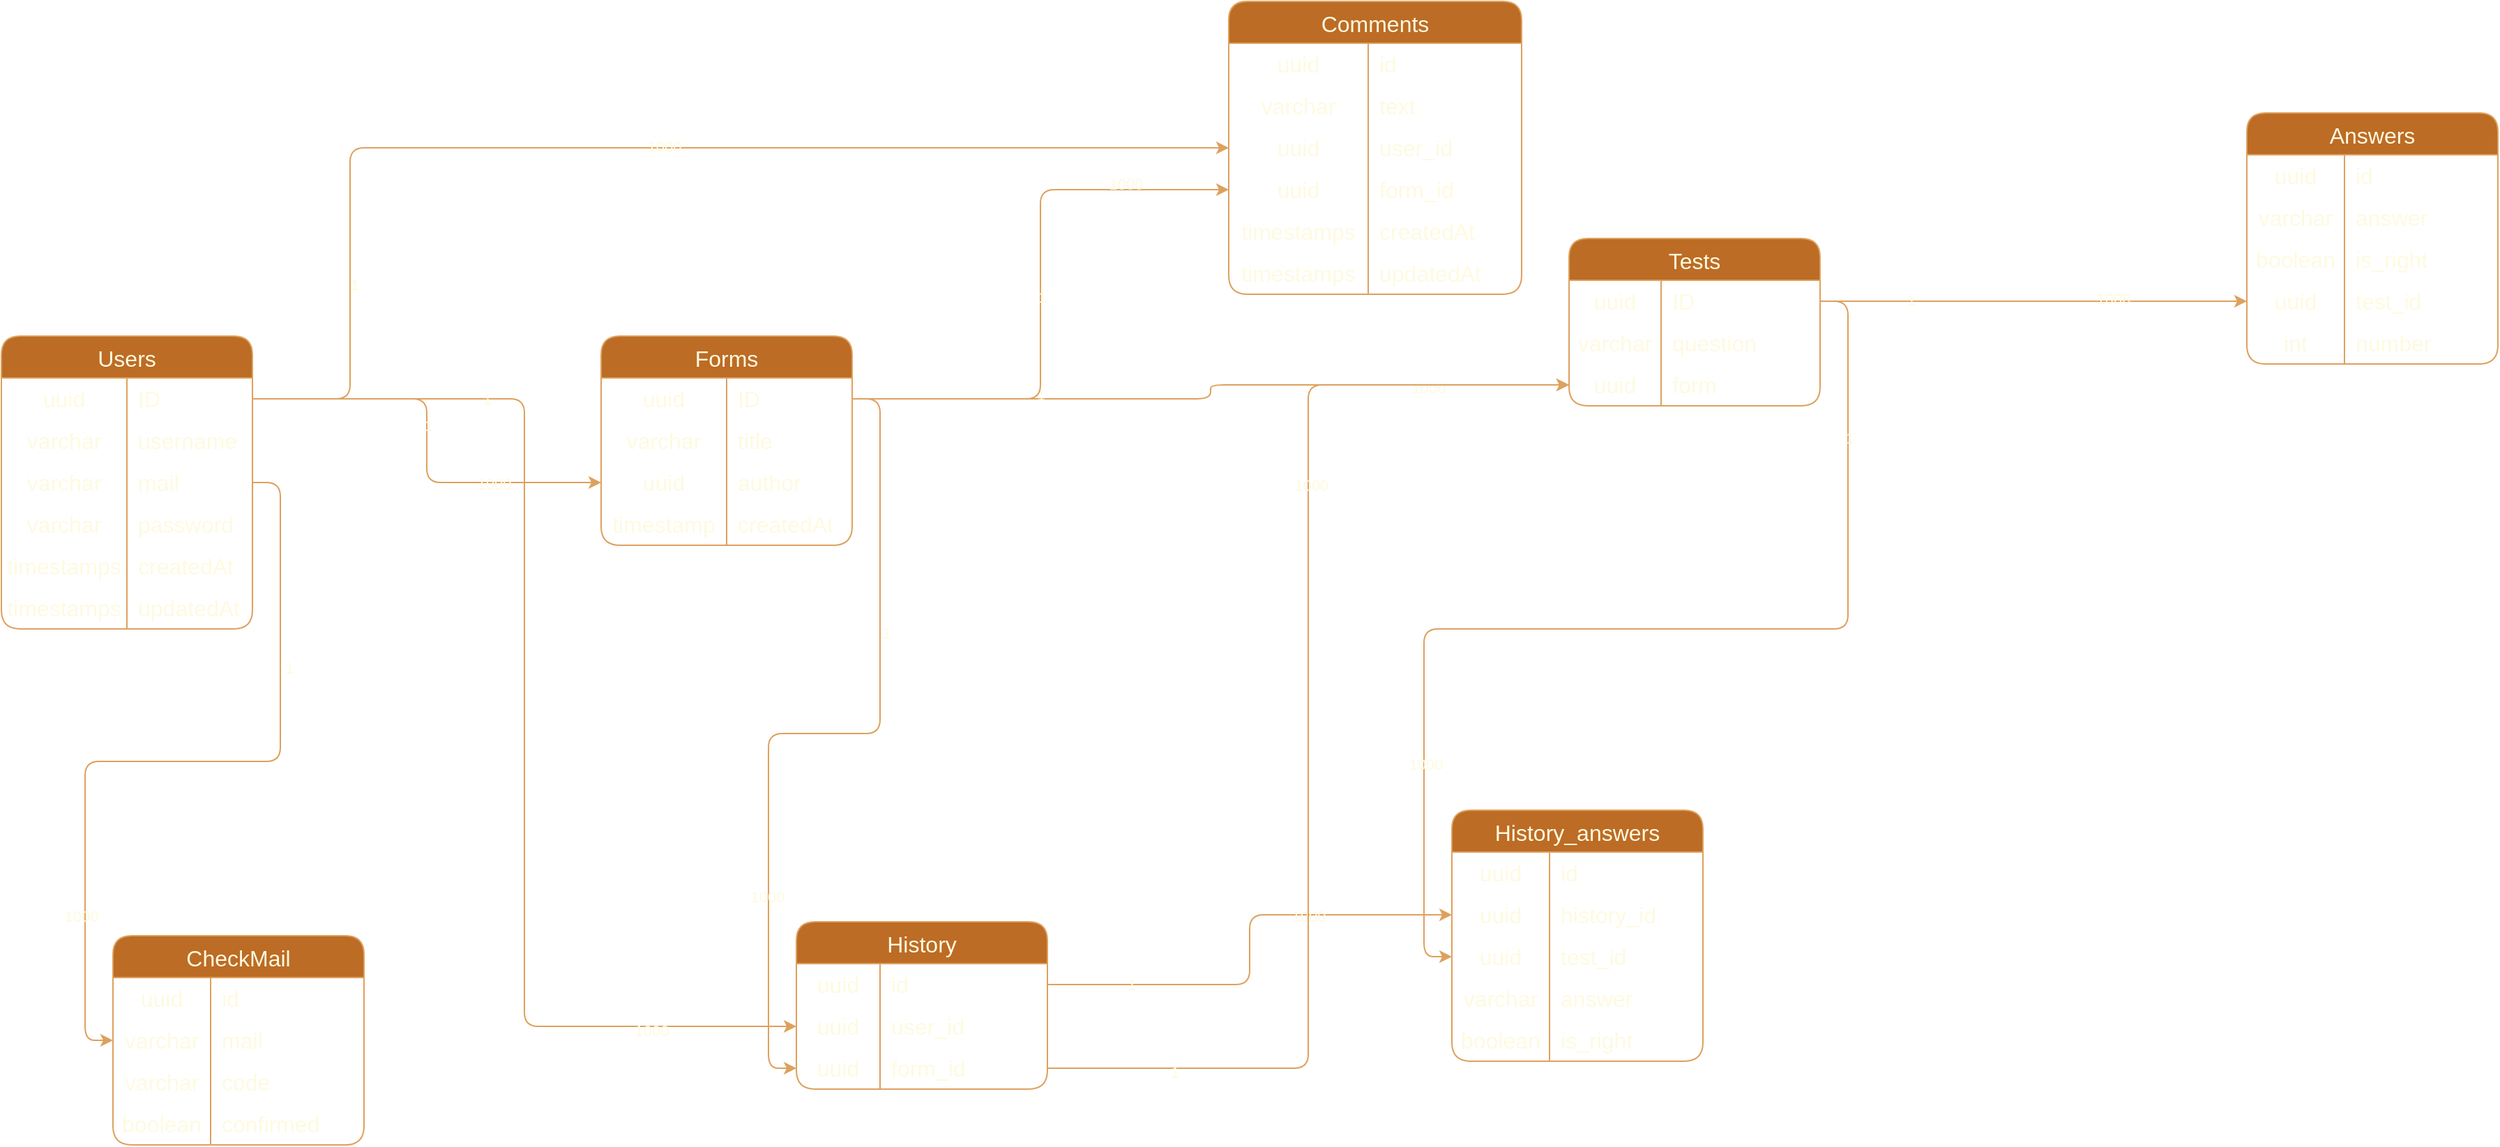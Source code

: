<mxfile version="24.5.3" type="device">
  <diagram name="Страница — 1" id="tcJj7691rdoH8GEsD61w">
    <mxGraphModel dx="1969" dy="992" grid="1" gridSize="10" guides="1" tooltips="1" connect="1" arrows="1" fold="1" page="1" pageScale="1" pageWidth="827" pageHeight="1169" math="0" shadow="0">
      <root>
        <mxCell id="0" />
        <mxCell id="1" parent="0" />
        <mxCell id="jCJTqnAl0TPpqfKb8Z5F-2" value="Users" style="shape=table;startSize=30;container=1;collapsible=0;childLayout=tableLayout;fixedRows=1;rowLines=0;fontStyle=0;strokeColor=#DDA15E;fontSize=16;enumerate=0;backgroundOutline=0;strokeOpacity=100;snapToPoint=0;fixDash=0;metaEdit=0;cloneable=1;deletable=1;rounded=1;labelBackgroundColor=none;fillColor=#BC6C25;fontColor=#FEFAE0;" parent="1" vertex="1">
          <mxGeometry x="190" y="370" width="180" height="210" as="geometry" />
        </mxCell>
        <mxCell id="jCJTqnAl0TPpqfKb8Z5F-3" value="" style="shape=tableRow;horizontal=0;startSize=0;swimlaneHead=0;swimlaneBody=0;top=0;left=0;bottom=0;right=0;collapsible=0;dropTarget=0;fillColor=none;points=[[0,0.5],[1,0.5]];portConstraint=eastwest;strokeColor=#DDA15E;fontSize=16;enumerate=0;backgroundOutline=0;strokeOpacity=100;snapToPoint=0;fixDash=0;metaEdit=0;cloneable=1;deletable=1;rounded=1;labelBackgroundColor=none;fontColor=#FEFAE0;" parent="jCJTqnAl0TPpqfKb8Z5F-2" vertex="1">
          <mxGeometry y="30" width="180" height="30" as="geometry" />
        </mxCell>
        <mxCell id="jCJTqnAl0TPpqfKb8Z5F-4" value="uuid" style="shape=partialRectangle;html=1;whiteSpace=wrap;connectable=0;fillColor=none;top=0;left=0;bottom=0;right=0;overflow=hidden;pointerEvents=1;strokeColor=#DDA15E;fontSize=16;enumerate=0;backgroundOutline=0;strokeOpacity=100;snapToPoint=0;fixDash=0;metaEdit=0;cloneable=1;deletable=1;rounded=1;labelBackgroundColor=none;fontColor=#FEFAE0;" parent="jCJTqnAl0TPpqfKb8Z5F-3" vertex="1">
          <mxGeometry width="90" height="30" as="geometry">
            <mxRectangle width="90" height="30" as="alternateBounds" />
          </mxGeometry>
        </mxCell>
        <mxCell id="jCJTqnAl0TPpqfKb8Z5F-5" value="ID" style="shape=partialRectangle;html=1;whiteSpace=wrap;connectable=0;fillColor=none;top=0;left=0;bottom=0;right=0;align=left;spacingLeft=6;overflow=hidden;strokeColor=#DDA15E;fontSize=16;enumerate=0;backgroundOutline=0;strokeOpacity=100;snapToPoint=0;fixDash=0;metaEdit=0;cloneable=1;deletable=1;rounded=1;labelBackgroundColor=none;fontColor=#FEFAE0;" parent="jCJTqnAl0TPpqfKb8Z5F-3" vertex="1">
          <mxGeometry x="90" width="90" height="30" as="geometry">
            <mxRectangle width="90" height="30" as="alternateBounds" />
          </mxGeometry>
        </mxCell>
        <mxCell id="jCJTqnAl0TPpqfKb8Z5F-6" value="" style="shape=tableRow;horizontal=0;startSize=0;swimlaneHead=0;swimlaneBody=0;top=0;left=0;bottom=0;right=0;collapsible=0;dropTarget=0;fillColor=none;points=[[0,0.5],[1,0.5]];portConstraint=eastwest;strokeColor=#DDA15E;fontSize=16;enumerate=0;backgroundOutline=0;strokeOpacity=100;snapToPoint=0;fixDash=0;metaEdit=0;cloneable=1;deletable=1;rounded=1;labelBackgroundColor=none;fontColor=#FEFAE0;" parent="jCJTqnAl0TPpqfKb8Z5F-2" vertex="1">
          <mxGeometry y="60" width="180" height="30" as="geometry" />
        </mxCell>
        <mxCell id="jCJTqnAl0TPpqfKb8Z5F-7" value="varchar" style="shape=partialRectangle;html=1;whiteSpace=wrap;connectable=0;fillColor=none;top=0;left=0;bottom=0;right=0;overflow=hidden;strokeColor=#DDA15E;fontSize=16;enumerate=0;backgroundOutline=0;strokeOpacity=100;snapToPoint=0;fixDash=0;metaEdit=0;cloneable=1;deletable=1;rounded=1;labelBackgroundColor=none;fontColor=#FEFAE0;" parent="jCJTqnAl0TPpqfKb8Z5F-6" vertex="1">
          <mxGeometry width="90" height="30" as="geometry">
            <mxRectangle width="90" height="30" as="alternateBounds" />
          </mxGeometry>
        </mxCell>
        <mxCell id="jCJTqnAl0TPpqfKb8Z5F-8" value="username" style="shape=partialRectangle;html=1;whiteSpace=wrap;connectable=0;fillColor=none;top=0;left=0;bottom=0;right=0;align=left;spacingLeft=6;overflow=hidden;strokeColor=#DDA15E;fontSize=16;enumerate=0;backgroundOutline=0;strokeOpacity=100;snapToPoint=0;fixDash=0;metaEdit=0;cloneable=1;deletable=1;rounded=1;labelBackgroundColor=none;fontColor=#FEFAE0;" parent="jCJTqnAl0TPpqfKb8Z5F-6" vertex="1">
          <mxGeometry x="90" width="90" height="30" as="geometry">
            <mxRectangle width="90" height="30" as="alternateBounds" />
          </mxGeometry>
        </mxCell>
        <mxCell id="9g9cn2cI6OoXMeAsGibC-26" value="" style="shape=tableRow;horizontal=0;startSize=0;swimlaneHead=0;swimlaneBody=0;top=0;left=0;bottom=0;right=0;collapsible=0;dropTarget=0;fillColor=none;points=[[0,0.5],[1,0.5]];portConstraint=eastwest;strokeColor=#DDA15E;fontSize=16;enumerate=0;backgroundOutline=0;strokeOpacity=100;snapToPoint=0;fixDash=0;metaEdit=0;cloneable=1;deletable=1;rounded=1;labelBackgroundColor=none;fontColor=#FEFAE0;" vertex="1" parent="jCJTqnAl0TPpqfKb8Z5F-2">
          <mxGeometry y="90" width="180" height="30" as="geometry" />
        </mxCell>
        <mxCell id="9g9cn2cI6OoXMeAsGibC-27" value="varchar" style="shape=partialRectangle;html=1;whiteSpace=wrap;connectable=0;fillColor=none;top=0;left=0;bottom=0;right=0;overflow=hidden;strokeColor=#DDA15E;fontSize=16;enumerate=0;backgroundOutline=0;strokeOpacity=100;snapToPoint=0;fixDash=0;metaEdit=0;cloneable=1;deletable=1;rounded=1;labelBackgroundColor=none;fontColor=#FEFAE0;" vertex="1" parent="9g9cn2cI6OoXMeAsGibC-26">
          <mxGeometry width="90" height="30" as="geometry">
            <mxRectangle width="90" height="30" as="alternateBounds" />
          </mxGeometry>
        </mxCell>
        <mxCell id="9g9cn2cI6OoXMeAsGibC-28" value="mail" style="shape=partialRectangle;html=1;whiteSpace=wrap;connectable=0;fillColor=none;top=0;left=0;bottom=0;right=0;align=left;spacingLeft=6;overflow=hidden;strokeColor=#DDA15E;fontSize=16;enumerate=0;backgroundOutline=0;strokeOpacity=100;snapToPoint=0;fixDash=0;metaEdit=0;cloneable=1;deletable=1;rounded=1;labelBackgroundColor=none;fontColor=#FEFAE0;" vertex="1" parent="9g9cn2cI6OoXMeAsGibC-26">
          <mxGeometry x="90" width="90" height="30" as="geometry">
            <mxRectangle width="90" height="30" as="alternateBounds" />
          </mxGeometry>
        </mxCell>
        <mxCell id="jCJTqnAl0TPpqfKb8Z5F-23" value="" style="shape=tableRow;horizontal=0;startSize=0;swimlaneHead=0;swimlaneBody=0;top=0;left=0;bottom=0;right=0;collapsible=0;dropTarget=0;fillColor=none;points=[[0,0.5],[1,0.5]];portConstraint=eastwest;strokeColor=#DDA15E;fontSize=16;enumerate=0;backgroundOutline=0;strokeOpacity=100;snapToPoint=0;fixDash=0;metaEdit=0;cloneable=1;deletable=1;rounded=1;labelBackgroundColor=none;fontColor=#FEFAE0;" parent="jCJTqnAl0TPpqfKb8Z5F-2" vertex="1">
          <mxGeometry y="120" width="180" height="30" as="geometry" />
        </mxCell>
        <mxCell id="jCJTqnAl0TPpqfKb8Z5F-24" value="varchar" style="shape=partialRectangle;html=1;whiteSpace=wrap;connectable=0;fillColor=none;top=0;left=0;bottom=0;right=0;overflow=hidden;strokeColor=#DDA15E;fontSize=16;enumerate=0;backgroundOutline=0;strokeOpacity=100;snapToPoint=0;fixDash=0;metaEdit=0;cloneable=1;deletable=1;rounded=1;labelBackgroundColor=none;fontColor=#FEFAE0;" parent="jCJTqnAl0TPpqfKb8Z5F-23" vertex="1">
          <mxGeometry width="90" height="30" as="geometry">
            <mxRectangle width="90" height="30" as="alternateBounds" />
          </mxGeometry>
        </mxCell>
        <mxCell id="jCJTqnAl0TPpqfKb8Z5F-25" value="password" style="shape=partialRectangle;html=1;whiteSpace=wrap;connectable=0;fillColor=none;top=0;left=0;bottom=0;right=0;align=left;spacingLeft=6;overflow=hidden;strokeColor=#DDA15E;fontSize=16;enumerate=0;backgroundOutline=0;strokeOpacity=100;snapToPoint=0;fixDash=0;metaEdit=0;cloneable=1;deletable=1;rounded=1;labelBackgroundColor=none;fontColor=#FEFAE0;" parent="jCJTqnAl0TPpqfKb8Z5F-23" vertex="1">
          <mxGeometry x="90" width="90" height="30" as="geometry">
            <mxRectangle width="90" height="30" as="alternateBounds" />
          </mxGeometry>
        </mxCell>
        <mxCell id="9g9cn2cI6OoXMeAsGibC-20" value="" style="shape=tableRow;horizontal=0;startSize=0;swimlaneHead=0;swimlaneBody=0;top=0;left=0;bottom=0;right=0;collapsible=0;dropTarget=0;fillColor=none;points=[[0,0.5],[1,0.5]];portConstraint=eastwest;strokeColor=#DDA15E;fontSize=16;enumerate=0;backgroundOutline=0;strokeOpacity=100;snapToPoint=0;fixDash=0;metaEdit=0;cloneable=1;deletable=1;rounded=1;labelBackgroundColor=none;fontColor=#FEFAE0;" vertex="1" parent="jCJTqnAl0TPpqfKb8Z5F-2">
          <mxGeometry y="150" width="180" height="30" as="geometry" />
        </mxCell>
        <mxCell id="9g9cn2cI6OoXMeAsGibC-21" value="timestamps" style="shape=partialRectangle;html=1;whiteSpace=wrap;connectable=0;fillColor=none;top=0;left=0;bottom=0;right=0;overflow=hidden;strokeColor=#DDA15E;fontSize=16;enumerate=0;backgroundOutline=0;strokeOpacity=100;snapToPoint=0;fixDash=0;metaEdit=0;cloneable=1;deletable=1;rounded=1;labelBackgroundColor=none;fontColor=#FEFAE0;" vertex="1" parent="9g9cn2cI6OoXMeAsGibC-20">
          <mxGeometry width="90" height="30" as="geometry">
            <mxRectangle width="90" height="30" as="alternateBounds" />
          </mxGeometry>
        </mxCell>
        <mxCell id="9g9cn2cI6OoXMeAsGibC-22" value="createdAt" style="shape=partialRectangle;html=1;whiteSpace=wrap;connectable=0;fillColor=none;top=0;left=0;bottom=0;right=0;align=left;spacingLeft=6;overflow=hidden;strokeColor=#DDA15E;fontSize=16;enumerate=0;backgroundOutline=0;strokeOpacity=100;snapToPoint=0;fixDash=0;metaEdit=0;cloneable=1;deletable=1;rounded=1;labelBackgroundColor=none;fontColor=#FEFAE0;" vertex="1" parent="9g9cn2cI6OoXMeAsGibC-20">
          <mxGeometry x="90" width="90" height="30" as="geometry">
            <mxRectangle width="90" height="30" as="alternateBounds" />
          </mxGeometry>
        </mxCell>
        <mxCell id="9g9cn2cI6OoXMeAsGibC-23" value="" style="shape=tableRow;horizontal=0;startSize=0;swimlaneHead=0;swimlaneBody=0;top=0;left=0;bottom=0;right=0;collapsible=0;dropTarget=0;fillColor=none;points=[[0,0.5],[1,0.5]];portConstraint=eastwest;strokeColor=#DDA15E;fontSize=16;enumerate=0;backgroundOutline=0;strokeOpacity=100;snapToPoint=0;fixDash=0;metaEdit=0;cloneable=1;deletable=1;rounded=1;labelBackgroundColor=none;fontColor=#FEFAE0;" vertex="1" parent="jCJTqnAl0TPpqfKb8Z5F-2">
          <mxGeometry y="180" width="180" height="30" as="geometry" />
        </mxCell>
        <mxCell id="9g9cn2cI6OoXMeAsGibC-24" value="timestamps" style="shape=partialRectangle;html=1;whiteSpace=wrap;connectable=0;fillColor=none;top=0;left=0;bottom=0;right=0;overflow=hidden;strokeColor=#DDA15E;fontSize=16;enumerate=0;backgroundOutline=0;strokeOpacity=100;snapToPoint=0;fixDash=0;metaEdit=0;cloneable=1;deletable=1;rounded=1;labelBackgroundColor=none;fontColor=#FEFAE0;" vertex="1" parent="9g9cn2cI6OoXMeAsGibC-23">
          <mxGeometry width="90" height="30" as="geometry">
            <mxRectangle width="90" height="30" as="alternateBounds" />
          </mxGeometry>
        </mxCell>
        <mxCell id="9g9cn2cI6OoXMeAsGibC-25" value="updatedAt" style="shape=partialRectangle;html=1;whiteSpace=wrap;connectable=0;fillColor=none;top=0;left=0;bottom=0;right=0;align=left;spacingLeft=6;overflow=hidden;strokeColor=#DDA15E;fontSize=16;enumerate=0;backgroundOutline=0;strokeOpacity=100;snapToPoint=0;fixDash=0;metaEdit=0;cloneable=1;deletable=1;rounded=1;labelBackgroundColor=none;fontColor=#FEFAE0;" vertex="1" parent="9g9cn2cI6OoXMeAsGibC-23">
          <mxGeometry x="90" width="90" height="30" as="geometry">
            <mxRectangle width="90" height="30" as="alternateBounds" />
          </mxGeometry>
        </mxCell>
        <mxCell id="jCJTqnAl0TPpqfKb8Z5F-26" value="Forms" style="shape=table;startSize=30;container=1;collapsible=0;childLayout=tableLayout;fixedRows=1;rowLines=0;fontStyle=0;strokeColor=#DDA15E;fontSize=16;shadow=0;strokeWidth=1;comic=0;enumerate=0;backgroundOutline=0;strokeOpacity=100;snapToPoint=0;fixDash=0;metaEdit=0;cloneable=1;deletable=1;rounded=1;labelBackgroundColor=none;fillColor=#BC6C25;fontColor=#FEFAE0;" parent="1" vertex="1">
          <mxGeometry x="620" y="370" width="180" height="150" as="geometry" />
        </mxCell>
        <mxCell id="jCJTqnAl0TPpqfKb8Z5F-27" value="" style="shape=tableRow;horizontal=0;startSize=0;swimlaneHead=0;swimlaneBody=0;top=0;left=0;bottom=0;right=0;collapsible=0;dropTarget=0;fillColor=none;points=[[0,0.5],[1,0.5]];portConstraint=eastwest;strokeColor=#DDA15E;fontSize=16;shadow=0;strokeWidth=1;comic=0;enumerate=0;backgroundOutline=0;strokeOpacity=100;snapToPoint=0;fixDash=0;metaEdit=0;cloneable=1;deletable=1;rounded=1;labelBackgroundColor=none;fontColor=#FEFAE0;" parent="jCJTqnAl0TPpqfKb8Z5F-26" vertex="1">
          <mxGeometry y="30" width="180" height="30" as="geometry" />
        </mxCell>
        <mxCell id="jCJTqnAl0TPpqfKb8Z5F-28" value="uuid" style="shape=partialRectangle;html=1;whiteSpace=wrap;connectable=0;fillColor=none;top=0;left=0;bottom=0;right=0;overflow=hidden;pointerEvents=1;strokeColor=#DDA15E;fontSize=16;shadow=0;strokeWidth=1;comic=0;enumerate=0;backgroundOutline=0;strokeOpacity=100;snapToPoint=0;fixDash=0;metaEdit=0;cloneable=1;deletable=1;rounded=1;labelBackgroundColor=none;fontColor=#FEFAE0;" parent="jCJTqnAl0TPpqfKb8Z5F-27" vertex="1">
          <mxGeometry width="90" height="30" as="geometry">
            <mxRectangle width="90" height="30" as="alternateBounds" />
          </mxGeometry>
        </mxCell>
        <mxCell id="jCJTqnAl0TPpqfKb8Z5F-29" value="ID" style="shape=partialRectangle;html=1;whiteSpace=wrap;connectable=0;fillColor=none;top=0;left=0;bottom=0;right=0;align=left;spacingLeft=6;overflow=hidden;strokeColor=#DDA15E;fontSize=16;shadow=0;strokeWidth=1;comic=0;enumerate=0;backgroundOutline=0;strokeOpacity=100;snapToPoint=0;fixDash=0;metaEdit=0;cloneable=1;deletable=1;rounded=1;labelBackgroundColor=none;fontColor=#FEFAE0;" parent="jCJTqnAl0TPpqfKb8Z5F-27" vertex="1">
          <mxGeometry x="90" width="90" height="30" as="geometry">
            <mxRectangle width="90" height="30" as="alternateBounds" />
          </mxGeometry>
        </mxCell>
        <mxCell id="jCJTqnAl0TPpqfKb8Z5F-30" value="" style="shape=tableRow;horizontal=0;startSize=0;swimlaneHead=0;swimlaneBody=0;top=0;left=0;bottom=0;right=0;collapsible=0;dropTarget=0;fillColor=none;points=[[0,0.5],[1,0.5]];portConstraint=eastwest;strokeColor=#DDA15E;fontSize=16;shadow=0;strokeWidth=1;comic=0;enumerate=0;backgroundOutline=0;strokeOpacity=100;snapToPoint=0;fixDash=0;metaEdit=0;cloneable=1;deletable=1;rounded=1;labelBackgroundColor=none;fontColor=#FEFAE0;" parent="jCJTqnAl0TPpqfKb8Z5F-26" vertex="1">
          <mxGeometry y="60" width="180" height="30" as="geometry" />
        </mxCell>
        <mxCell id="jCJTqnAl0TPpqfKb8Z5F-31" value="varchar" style="shape=partialRectangle;html=1;whiteSpace=wrap;connectable=0;fillColor=none;top=0;left=0;bottom=0;right=0;overflow=hidden;strokeColor=#DDA15E;fontSize=16;shadow=0;strokeWidth=1;comic=0;enumerate=0;backgroundOutline=0;strokeOpacity=100;snapToPoint=0;fixDash=0;metaEdit=0;cloneable=1;deletable=1;rounded=1;labelBackgroundColor=none;fontColor=#FEFAE0;" parent="jCJTqnAl0TPpqfKb8Z5F-30" vertex="1">
          <mxGeometry width="90" height="30" as="geometry">
            <mxRectangle width="90" height="30" as="alternateBounds" />
          </mxGeometry>
        </mxCell>
        <mxCell id="jCJTqnAl0TPpqfKb8Z5F-32" value="title" style="shape=partialRectangle;html=1;whiteSpace=wrap;connectable=0;fillColor=none;top=0;left=0;bottom=0;right=0;align=left;spacingLeft=6;overflow=hidden;strokeColor=#DDA15E;fontSize=16;shadow=0;strokeWidth=1;comic=0;enumerate=0;backgroundOutline=0;strokeOpacity=100;snapToPoint=0;fixDash=0;metaEdit=0;cloneable=1;deletable=1;rounded=1;labelBackgroundColor=none;fontColor=#FEFAE0;" parent="jCJTqnAl0TPpqfKb8Z5F-30" vertex="1">
          <mxGeometry x="90" width="90" height="30" as="geometry">
            <mxRectangle width="90" height="30" as="alternateBounds" />
          </mxGeometry>
        </mxCell>
        <mxCell id="jCJTqnAl0TPpqfKb8Z5F-33" value="" style="shape=tableRow;horizontal=0;startSize=0;swimlaneHead=0;swimlaneBody=0;top=0;left=0;bottom=0;right=0;collapsible=0;dropTarget=0;fillColor=none;points=[[0,0.5],[1,0.5]];portConstraint=eastwest;strokeColor=#DDA15E;fontSize=16;shadow=0;strokeWidth=1;comic=0;enumerate=0;backgroundOutline=0;strokeOpacity=100;snapToPoint=0;fixDash=0;metaEdit=0;cloneable=1;deletable=1;rounded=1;labelBackgroundColor=none;fontColor=#FEFAE0;" parent="jCJTqnAl0TPpqfKb8Z5F-26" vertex="1">
          <mxGeometry y="90" width="180" height="30" as="geometry" />
        </mxCell>
        <mxCell id="jCJTqnAl0TPpqfKb8Z5F-34" value="uuid" style="shape=partialRectangle;html=1;whiteSpace=wrap;connectable=0;fillColor=none;top=0;left=0;bottom=0;right=0;overflow=hidden;strokeColor=#DDA15E;fontSize=16;shadow=0;strokeWidth=1;comic=0;enumerate=0;backgroundOutline=0;strokeOpacity=100;snapToPoint=0;fixDash=0;metaEdit=0;cloneable=1;deletable=1;rounded=1;labelBackgroundColor=none;fontColor=#FEFAE0;" parent="jCJTqnAl0TPpqfKb8Z5F-33" vertex="1">
          <mxGeometry width="90" height="30" as="geometry">
            <mxRectangle width="90" height="30" as="alternateBounds" />
          </mxGeometry>
        </mxCell>
        <mxCell id="jCJTqnAl0TPpqfKb8Z5F-35" value="&lt;span style=&quot;text-align: center;&quot;&gt;author&lt;/span&gt;" style="shape=partialRectangle;html=1;whiteSpace=wrap;connectable=0;fillColor=none;top=0;left=0;bottom=0;right=0;align=left;spacingLeft=6;overflow=hidden;strokeColor=#DDA15E;fontSize=16;shadow=0;strokeWidth=1;comic=0;enumerate=0;backgroundOutline=0;strokeOpacity=100;snapToPoint=0;fixDash=0;metaEdit=0;cloneable=1;deletable=1;rounded=1;labelBackgroundColor=none;fontColor=#FEFAE0;" parent="jCJTqnAl0TPpqfKb8Z5F-33" vertex="1">
          <mxGeometry x="90" width="90" height="30" as="geometry">
            <mxRectangle width="90" height="30" as="alternateBounds" />
          </mxGeometry>
        </mxCell>
        <mxCell id="jCJTqnAl0TPpqfKb8Z5F-131" value="" style="shape=tableRow;horizontal=0;startSize=0;swimlaneHead=0;swimlaneBody=0;top=0;left=0;bottom=0;right=0;collapsible=0;dropTarget=0;fillColor=none;points=[[0,0.5],[1,0.5]];portConstraint=eastwest;strokeColor=#DDA15E;fontSize=16;shadow=0;strokeWidth=1;comic=0;enumerate=0;backgroundOutline=0;strokeOpacity=100;snapToPoint=0;fixDash=0;metaEdit=0;cloneable=1;deletable=1;rounded=1;labelBackgroundColor=none;fontColor=#FEFAE0;" parent="jCJTqnAl0TPpqfKb8Z5F-26" vertex="1">
          <mxGeometry y="120" width="180" height="30" as="geometry" />
        </mxCell>
        <mxCell id="jCJTqnAl0TPpqfKb8Z5F-132" value="timestamp" style="shape=partialRectangle;html=1;whiteSpace=wrap;connectable=0;fillColor=none;top=0;left=0;bottom=0;right=0;overflow=hidden;strokeColor=#DDA15E;fontSize=16;shadow=0;strokeWidth=1;comic=0;enumerate=0;backgroundOutline=0;strokeOpacity=100;snapToPoint=0;fixDash=0;metaEdit=0;cloneable=1;deletable=1;rounded=1;labelBackgroundColor=none;fontColor=#FEFAE0;" parent="jCJTqnAl0TPpqfKb8Z5F-131" vertex="1">
          <mxGeometry width="90" height="30" as="geometry">
            <mxRectangle width="90" height="30" as="alternateBounds" />
          </mxGeometry>
        </mxCell>
        <mxCell id="jCJTqnAl0TPpqfKb8Z5F-133" value="&lt;span style=&quot;text-align: center;&quot;&gt;createdAt&lt;/span&gt;" style="shape=partialRectangle;html=1;whiteSpace=wrap;connectable=0;fillColor=none;top=0;left=0;bottom=0;right=0;align=left;spacingLeft=6;overflow=hidden;strokeColor=#DDA15E;fontSize=16;shadow=0;strokeWidth=1;comic=0;enumerate=0;backgroundOutline=0;strokeOpacity=100;snapToPoint=0;fixDash=0;metaEdit=0;cloneable=1;deletable=1;rounded=1;labelBackgroundColor=none;fontColor=#FEFAE0;" parent="jCJTqnAl0TPpqfKb8Z5F-131" vertex="1">
          <mxGeometry x="90" width="90" height="30" as="geometry">
            <mxRectangle width="90" height="30" as="alternateBounds" />
          </mxGeometry>
        </mxCell>
        <mxCell id="jCJTqnAl0TPpqfKb8Z5F-51" value="Tests" style="shape=table;startSize=30;container=1;collapsible=0;childLayout=tableLayout;fixedRows=1;rowLines=0;fontStyle=0;strokeColor=#DDA15E;fontSize=16;enumerate=0;backgroundOutline=0;strokeOpacity=100;snapToPoint=0;fixDash=0;metaEdit=0;cloneable=1;deletable=1;rounded=1;labelBackgroundColor=none;fillColor=#BC6C25;fontColor=#FEFAE0;" parent="1" vertex="1">
          <mxGeometry x="1314" y="300" width="180" height="120" as="geometry" />
        </mxCell>
        <mxCell id="jCJTqnAl0TPpqfKb8Z5F-52" value="" style="shape=tableRow;horizontal=0;startSize=0;swimlaneHead=0;swimlaneBody=0;top=0;left=0;bottom=0;right=0;collapsible=0;dropTarget=0;fillColor=none;points=[[0,0.5],[1,0.5]];portConstraint=eastwest;strokeColor=#DDA15E;fontSize=16;enumerate=0;backgroundOutline=0;strokeOpacity=100;snapToPoint=0;fixDash=0;metaEdit=0;cloneable=1;deletable=1;rounded=1;labelBackgroundColor=none;fontColor=#FEFAE0;" parent="jCJTqnAl0TPpqfKb8Z5F-51" vertex="1">
          <mxGeometry y="30" width="180" height="30" as="geometry" />
        </mxCell>
        <mxCell id="jCJTqnAl0TPpqfKb8Z5F-53" value="uuid" style="shape=partialRectangle;html=1;whiteSpace=wrap;connectable=0;fillColor=none;top=0;left=0;bottom=0;right=0;overflow=hidden;pointerEvents=1;strokeColor=#DDA15E;fontSize=16;enumerate=0;backgroundOutline=0;strokeOpacity=100;snapToPoint=0;fixDash=0;metaEdit=0;cloneable=1;deletable=1;rounded=1;labelBackgroundColor=none;fontColor=#FEFAE0;" parent="jCJTqnAl0TPpqfKb8Z5F-52" vertex="1">
          <mxGeometry width="66" height="30" as="geometry">
            <mxRectangle width="66" height="30" as="alternateBounds" />
          </mxGeometry>
        </mxCell>
        <mxCell id="jCJTqnAl0TPpqfKb8Z5F-54" value="ID" style="shape=partialRectangle;html=1;whiteSpace=wrap;connectable=0;fillColor=none;top=0;left=0;bottom=0;right=0;align=left;spacingLeft=6;overflow=hidden;strokeColor=#DDA15E;fontSize=16;enumerate=0;backgroundOutline=0;strokeOpacity=100;snapToPoint=0;fixDash=0;metaEdit=0;cloneable=1;deletable=1;rounded=1;labelBackgroundColor=none;fontColor=#FEFAE0;" parent="jCJTqnAl0TPpqfKb8Z5F-52" vertex="1">
          <mxGeometry x="66" width="114" height="30" as="geometry">
            <mxRectangle width="114" height="30" as="alternateBounds" />
          </mxGeometry>
        </mxCell>
        <mxCell id="jCJTqnAl0TPpqfKb8Z5F-122" value="" style="shape=tableRow;horizontal=0;startSize=0;swimlaneHead=0;swimlaneBody=0;top=0;left=0;bottom=0;right=0;collapsible=0;dropTarget=0;fillColor=none;points=[[0,0.5],[1,0.5]];portConstraint=eastwest;strokeColor=#DDA15E;fontSize=16;enumerate=0;backgroundOutline=0;strokeOpacity=100;snapToPoint=0;fixDash=0;metaEdit=0;cloneable=1;deletable=1;rounded=1;labelBackgroundColor=none;fontColor=#FEFAE0;" parent="jCJTqnAl0TPpqfKb8Z5F-51" vertex="1">
          <mxGeometry y="60" width="180" height="30" as="geometry" />
        </mxCell>
        <mxCell id="jCJTqnAl0TPpqfKb8Z5F-123" value="varchar" style="shape=partialRectangle;html=1;whiteSpace=wrap;connectable=0;fillColor=none;top=0;left=0;bottom=0;right=0;overflow=hidden;strokeColor=#DDA15E;fontSize=16;enumerate=0;backgroundOutline=0;strokeOpacity=100;snapToPoint=0;fixDash=0;metaEdit=0;cloneable=1;deletable=1;rounded=1;labelBackgroundColor=none;fontColor=#FEFAE0;" parent="jCJTqnAl0TPpqfKb8Z5F-122" vertex="1">
          <mxGeometry width="66" height="30" as="geometry">
            <mxRectangle width="66" height="30" as="alternateBounds" />
          </mxGeometry>
        </mxCell>
        <mxCell id="jCJTqnAl0TPpqfKb8Z5F-124" value="question" style="shape=partialRectangle;html=1;whiteSpace=wrap;connectable=0;fillColor=none;top=0;left=0;bottom=0;right=0;align=left;spacingLeft=6;overflow=hidden;strokeColor=#DDA15E;fontSize=16;enumerate=0;backgroundOutline=0;strokeOpacity=100;snapToPoint=0;fixDash=0;metaEdit=0;cloneable=1;deletable=1;rounded=1;labelBackgroundColor=none;fontColor=#FEFAE0;" parent="jCJTqnAl0TPpqfKb8Z5F-122" vertex="1">
          <mxGeometry x="66" width="114" height="30" as="geometry">
            <mxRectangle width="114" height="30" as="alternateBounds" />
          </mxGeometry>
        </mxCell>
        <mxCell id="jCJTqnAl0TPpqfKb8Z5F-55" value="" style="shape=tableRow;horizontal=0;startSize=0;swimlaneHead=0;swimlaneBody=0;top=0;left=0;bottom=0;right=0;collapsible=0;dropTarget=0;fillColor=none;points=[[0,0.5],[1,0.5]];portConstraint=eastwest;strokeColor=#DDA15E;fontSize=16;enumerate=0;backgroundOutline=0;strokeOpacity=100;snapToPoint=0;fixDash=0;metaEdit=0;cloneable=1;deletable=1;rounded=1;labelBackgroundColor=none;fontColor=#FEFAE0;" parent="jCJTqnAl0TPpqfKb8Z5F-51" vertex="1">
          <mxGeometry y="90" width="180" height="30" as="geometry" />
        </mxCell>
        <mxCell id="jCJTqnAl0TPpqfKb8Z5F-56" value="uuid" style="shape=partialRectangle;html=1;whiteSpace=wrap;connectable=0;fillColor=none;top=0;left=0;bottom=0;right=0;overflow=hidden;strokeColor=#DDA15E;fontSize=16;enumerate=0;backgroundOutline=0;strokeOpacity=100;snapToPoint=0;fixDash=0;metaEdit=0;cloneable=1;deletable=1;rounded=1;labelBackgroundColor=none;fontColor=#FEFAE0;" parent="jCJTqnAl0TPpqfKb8Z5F-55" vertex="1">
          <mxGeometry width="66" height="30" as="geometry">
            <mxRectangle width="66" height="30" as="alternateBounds" />
          </mxGeometry>
        </mxCell>
        <mxCell id="jCJTqnAl0TPpqfKb8Z5F-57" value="form" style="shape=partialRectangle;html=1;whiteSpace=wrap;connectable=0;fillColor=none;top=0;left=0;bottom=0;right=0;align=left;spacingLeft=6;overflow=hidden;strokeColor=#DDA15E;fontSize=16;enumerate=0;backgroundOutline=0;strokeOpacity=100;snapToPoint=0;fixDash=0;metaEdit=0;cloneable=1;deletable=1;rounded=1;labelBackgroundColor=none;fontColor=#FEFAE0;" parent="jCJTqnAl0TPpqfKb8Z5F-55" vertex="1">
          <mxGeometry x="66" width="114" height="30" as="geometry">
            <mxRectangle width="114" height="30" as="alternateBounds" />
          </mxGeometry>
        </mxCell>
        <mxCell id="jCJTqnAl0TPpqfKb8Z5F-93" value="Answers" style="shape=table;startSize=30;container=1;collapsible=0;childLayout=tableLayout;fixedRows=1;rowLines=0;fontStyle=0;strokeColor=#DDA15E;fontSize=16;rounded=1;labelBackgroundColor=none;fillColor=#BC6C25;fontColor=#FEFAE0;" parent="1" vertex="1">
          <mxGeometry x="1800" y="210" width="180" height="180" as="geometry" />
        </mxCell>
        <mxCell id="jCJTqnAl0TPpqfKb8Z5F-94" value="" style="shape=tableRow;horizontal=0;startSize=0;swimlaneHead=0;swimlaneBody=0;top=0;left=0;bottom=0;right=0;collapsible=0;dropTarget=0;fillColor=none;points=[[0,0.5],[1,0.5]];portConstraint=eastwest;strokeColor=#DDA15E;fontSize=16;rounded=1;labelBackgroundColor=none;fontColor=#FEFAE0;" parent="jCJTqnAl0TPpqfKb8Z5F-93" vertex="1">
          <mxGeometry y="30" width="180" height="30" as="geometry" />
        </mxCell>
        <mxCell id="jCJTqnAl0TPpqfKb8Z5F-95" value="uuid" style="shape=partialRectangle;html=1;whiteSpace=wrap;connectable=0;fillColor=none;top=0;left=0;bottom=0;right=0;overflow=hidden;pointerEvents=1;strokeColor=#DDA15E;fontSize=16;rounded=1;labelBackgroundColor=none;fontColor=#FEFAE0;" parent="jCJTqnAl0TPpqfKb8Z5F-94" vertex="1">
          <mxGeometry width="70" height="30" as="geometry">
            <mxRectangle width="70" height="30" as="alternateBounds" />
          </mxGeometry>
        </mxCell>
        <mxCell id="jCJTqnAl0TPpqfKb8Z5F-96" value="id" style="shape=partialRectangle;html=1;whiteSpace=wrap;connectable=0;fillColor=none;top=0;left=0;bottom=0;right=0;align=left;spacingLeft=6;overflow=hidden;strokeColor=#DDA15E;fontSize=16;rounded=1;labelBackgroundColor=none;fontColor=#FEFAE0;" parent="jCJTqnAl0TPpqfKb8Z5F-94" vertex="1">
          <mxGeometry x="70" width="110" height="30" as="geometry">
            <mxRectangle width="110" height="30" as="alternateBounds" />
          </mxGeometry>
        </mxCell>
        <mxCell id="jCJTqnAl0TPpqfKb8Z5F-97" value="" style="shape=tableRow;horizontal=0;startSize=0;swimlaneHead=0;swimlaneBody=0;top=0;left=0;bottom=0;right=0;collapsible=0;dropTarget=0;fillColor=none;points=[[0,0.5],[1,0.5]];portConstraint=eastwest;strokeColor=#DDA15E;fontSize=16;rounded=1;labelBackgroundColor=none;fontColor=#FEFAE0;" parent="jCJTqnAl0TPpqfKb8Z5F-93" vertex="1">
          <mxGeometry y="60" width="180" height="30" as="geometry" />
        </mxCell>
        <mxCell id="jCJTqnAl0TPpqfKb8Z5F-98" value="varchar" style="shape=partialRectangle;html=1;whiteSpace=wrap;connectable=0;fillColor=none;top=0;left=0;bottom=0;right=0;overflow=hidden;strokeColor=#DDA15E;fontSize=16;rounded=1;labelBackgroundColor=none;fontColor=#FEFAE0;" parent="jCJTqnAl0TPpqfKb8Z5F-97" vertex="1">
          <mxGeometry width="70" height="30" as="geometry">
            <mxRectangle width="70" height="30" as="alternateBounds" />
          </mxGeometry>
        </mxCell>
        <mxCell id="jCJTqnAl0TPpqfKb8Z5F-99" value="answer" style="shape=partialRectangle;html=1;whiteSpace=wrap;connectable=0;fillColor=none;top=0;left=0;bottom=0;right=0;align=left;spacingLeft=6;overflow=hidden;strokeColor=#DDA15E;fontSize=16;rounded=1;labelBackgroundColor=none;fontColor=#FEFAE0;" parent="jCJTqnAl0TPpqfKb8Z5F-97" vertex="1">
          <mxGeometry x="70" width="110" height="30" as="geometry">
            <mxRectangle width="110" height="30" as="alternateBounds" />
          </mxGeometry>
        </mxCell>
        <mxCell id="jCJTqnAl0TPpqfKb8Z5F-100" value="" style="shape=tableRow;horizontal=0;startSize=0;swimlaneHead=0;swimlaneBody=0;top=0;left=0;bottom=0;right=0;collapsible=0;dropTarget=0;fillColor=none;points=[[0,0.5],[1,0.5]];portConstraint=eastwest;strokeColor=#DDA15E;fontSize=16;rounded=1;labelBackgroundColor=none;fontColor=#FEFAE0;" parent="jCJTqnAl0TPpqfKb8Z5F-93" vertex="1">
          <mxGeometry y="90" width="180" height="30" as="geometry" />
        </mxCell>
        <mxCell id="jCJTqnAl0TPpqfKb8Z5F-101" value="boolean" style="shape=partialRectangle;html=1;whiteSpace=wrap;connectable=0;fillColor=none;top=0;left=0;bottom=0;right=0;overflow=hidden;strokeColor=#DDA15E;fontSize=16;rounded=1;labelBackgroundColor=none;fontColor=#FEFAE0;" parent="jCJTqnAl0TPpqfKb8Z5F-100" vertex="1">
          <mxGeometry width="70" height="30" as="geometry">
            <mxRectangle width="70" height="30" as="alternateBounds" />
          </mxGeometry>
        </mxCell>
        <mxCell id="jCJTqnAl0TPpqfKb8Z5F-102" value="is_right" style="shape=partialRectangle;html=1;whiteSpace=wrap;connectable=0;fillColor=none;top=0;left=0;bottom=0;right=0;align=left;spacingLeft=6;overflow=hidden;strokeColor=#DDA15E;fontSize=16;rounded=1;labelBackgroundColor=none;fontColor=#FEFAE0;" parent="jCJTqnAl0TPpqfKb8Z5F-100" vertex="1">
          <mxGeometry x="70" width="110" height="30" as="geometry">
            <mxRectangle width="110" height="30" as="alternateBounds" />
          </mxGeometry>
        </mxCell>
        <mxCell id="jCJTqnAl0TPpqfKb8Z5F-154" value="" style="shape=tableRow;horizontal=0;startSize=0;swimlaneHead=0;swimlaneBody=0;top=0;left=0;bottom=0;right=0;collapsible=0;dropTarget=0;fillColor=none;points=[[0,0.5],[1,0.5]];portConstraint=eastwest;strokeColor=#DDA15E;fontSize=16;rounded=1;labelBackgroundColor=none;fontColor=#FEFAE0;" parent="jCJTqnAl0TPpqfKb8Z5F-93" vertex="1">
          <mxGeometry y="120" width="180" height="30" as="geometry" />
        </mxCell>
        <mxCell id="jCJTqnAl0TPpqfKb8Z5F-155" value="uuid" style="shape=partialRectangle;html=1;whiteSpace=wrap;connectable=0;fillColor=none;top=0;left=0;bottom=0;right=0;overflow=hidden;strokeColor=#DDA15E;fontSize=16;rounded=1;labelBackgroundColor=none;fontColor=#FEFAE0;" parent="jCJTqnAl0TPpqfKb8Z5F-154" vertex="1">
          <mxGeometry width="70" height="30" as="geometry">
            <mxRectangle width="70" height="30" as="alternateBounds" />
          </mxGeometry>
        </mxCell>
        <mxCell id="jCJTqnAl0TPpqfKb8Z5F-156" value="test_id" style="shape=partialRectangle;html=1;whiteSpace=wrap;connectable=0;fillColor=none;top=0;left=0;bottom=0;right=0;align=left;spacingLeft=6;overflow=hidden;strokeColor=#DDA15E;fontSize=16;rounded=1;labelBackgroundColor=none;fontColor=#FEFAE0;" parent="jCJTqnAl0TPpqfKb8Z5F-154" vertex="1">
          <mxGeometry x="70" width="110" height="30" as="geometry">
            <mxRectangle width="110" height="30" as="alternateBounds" />
          </mxGeometry>
        </mxCell>
        <mxCell id="jCJTqnAl0TPpqfKb8Z5F-173" value="" style="shape=tableRow;horizontal=0;startSize=0;swimlaneHead=0;swimlaneBody=0;top=0;left=0;bottom=0;right=0;collapsible=0;dropTarget=0;fillColor=none;points=[[0,0.5],[1,0.5]];portConstraint=eastwest;strokeColor=#DDA15E;fontSize=16;rounded=1;labelBackgroundColor=none;fontColor=#FEFAE0;" parent="jCJTqnAl0TPpqfKb8Z5F-93" vertex="1">
          <mxGeometry y="150" width="180" height="30" as="geometry" />
        </mxCell>
        <mxCell id="jCJTqnAl0TPpqfKb8Z5F-174" value="int" style="shape=partialRectangle;html=1;whiteSpace=wrap;connectable=0;fillColor=none;top=0;left=0;bottom=0;right=0;overflow=hidden;strokeColor=#DDA15E;fontSize=16;rounded=1;labelBackgroundColor=none;fontColor=#FEFAE0;" parent="jCJTqnAl0TPpqfKb8Z5F-173" vertex="1">
          <mxGeometry width="70" height="30" as="geometry">
            <mxRectangle width="70" height="30" as="alternateBounds" />
          </mxGeometry>
        </mxCell>
        <mxCell id="jCJTqnAl0TPpqfKb8Z5F-175" value="number" style="shape=partialRectangle;html=1;whiteSpace=wrap;connectable=0;fillColor=none;top=0;left=0;bottom=0;right=0;align=left;spacingLeft=6;overflow=hidden;strokeColor=#DDA15E;fontSize=16;rounded=1;labelBackgroundColor=none;fontColor=#FEFAE0;" parent="jCJTqnAl0TPpqfKb8Z5F-173" vertex="1">
          <mxGeometry x="70" width="110" height="30" as="geometry">
            <mxRectangle width="110" height="30" as="alternateBounds" />
          </mxGeometry>
        </mxCell>
        <mxCell id="jCJTqnAl0TPpqfKb8Z5F-106" style="edgeStyle=orthogonalEdgeStyle;rounded=1;orthogonalLoop=1;jettySize=auto;html=1;exitX=1;exitY=0.5;exitDx=0;exitDy=0;entryX=0;entryY=0.5;entryDx=0;entryDy=0;labelBackgroundColor=none;strokeColor=#DDA15E;fontColor=default;" parent="1" source="jCJTqnAl0TPpqfKb8Z5F-3" target="jCJTqnAl0TPpqfKb8Z5F-33" edge="1">
          <mxGeometry relative="1" as="geometry" />
        </mxCell>
        <mxCell id="jCJTqnAl0TPpqfKb8Z5F-161" value="1" style="edgeLabel;html=1;align=center;verticalAlign=middle;resizable=0;points=[];strokeColor=#DDA15E;fontColor=#FEFAE0;fillColor=#BC6C25;rounded=1;labelBackgroundColor=none;" parent="jCJTqnAl0TPpqfKb8Z5F-106" vertex="1" connectable="0">
          <mxGeometry x="-0.072" y="1" relative="1" as="geometry">
            <mxPoint as="offset" />
          </mxGeometry>
        </mxCell>
        <mxCell id="jCJTqnAl0TPpqfKb8Z5F-163" value="1000" style="edgeLabel;html=1;align=center;verticalAlign=middle;resizable=0;points=[];strokeColor=#DDA15E;fontColor=#FEFAE0;fillColor=#BC6C25;rounded=1;labelBackgroundColor=none;" parent="jCJTqnAl0TPpqfKb8Z5F-106" vertex="1" connectable="0">
          <mxGeometry x="0.502" y="-1" relative="1" as="geometry">
            <mxPoint as="offset" />
          </mxGeometry>
        </mxCell>
        <mxCell id="jCJTqnAl0TPpqfKb8Z5F-112" value="History" style="shape=table;startSize=30;container=1;collapsible=0;childLayout=tableLayout;fixedRows=1;rowLines=0;fontStyle=0;strokeColor=#DDA15E;fontSize=16;rounded=1;labelBackgroundColor=none;fillColor=#BC6C25;fontColor=#FEFAE0;" parent="1" vertex="1">
          <mxGeometry x="760" y="790" width="180" height="120" as="geometry" />
        </mxCell>
        <mxCell id="jCJTqnAl0TPpqfKb8Z5F-113" value="" style="shape=tableRow;horizontal=0;startSize=0;swimlaneHead=0;swimlaneBody=0;top=0;left=0;bottom=0;right=0;collapsible=0;dropTarget=0;fillColor=none;points=[[0,0.5],[1,0.5]];portConstraint=eastwest;strokeColor=#DDA15E;fontSize=16;rounded=1;labelBackgroundColor=none;fontColor=#FEFAE0;" parent="jCJTqnAl0TPpqfKb8Z5F-112" vertex="1">
          <mxGeometry y="30" width="180" height="30" as="geometry" />
        </mxCell>
        <mxCell id="jCJTqnAl0TPpqfKb8Z5F-114" value="uuid" style="shape=partialRectangle;html=1;whiteSpace=wrap;connectable=0;fillColor=none;top=0;left=0;bottom=0;right=0;overflow=hidden;pointerEvents=1;strokeColor=#DDA15E;fontSize=16;rounded=1;labelBackgroundColor=none;fontColor=#FEFAE0;" parent="jCJTqnAl0TPpqfKb8Z5F-113" vertex="1">
          <mxGeometry width="60" height="30" as="geometry">
            <mxRectangle width="60" height="30" as="alternateBounds" />
          </mxGeometry>
        </mxCell>
        <mxCell id="jCJTqnAl0TPpqfKb8Z5F-115" value="id" style="shape=partialRectangle;html=1;whiteSpace=wrap;connectable=0;fillColor=none;top=0;left=0;bottom=0;right=0;align=left;spacingLeft=6;overflow=hidden;strokeColor=#DDA15E;fontSize=16;rounded=1;labelBackgroundColor=none;fontColor=#FEFAE0;" parent="jCJTqnAl0TPpqfKb8Z5F-113" vertex="1">
          <mxGeometry x="60" width="120" height="30" as="geometry">
            <mxRectangle width="120" height="30" as="alternateBounds" />
          </mxGeometry>
        </mxCell>
        <mxCell id="jCJTqnAl0TPpqfKb8Z5F-116" value="" style="shape=tableRow;horizontal=0;startSize=0;swimlaneHead=0;swimlaneBody=0;top=0;left=0;bottom=0;right=0;collapsible=0;dropTarget=0;fillColor=none;points=[[0,0.5],[1,0.5]];portConstraint=eastwest;strokeColor=#DDA15E;fontSize=16;rounded=1;labelBackgroundColor=none;fontColor=#FEFAE0;" parent="jCJTqnAl0TPpqfKb8Z5F-112" vertex="1">
          <mxGeometry y="60" width="180" height="30" as="geometry" />
        </mxCell>
        <mxCell id="jCJTqnAl0TPpqfKb8Z5F-117" value="uuid" style="shape=partialRectangle;html=1;whiteSpace=wrap;connectable=0;fillColor=none;top=0;left=0;bottom=0;right=0;overflow=hidden;strokeColor=#DDA15E;fontSize=16;rounded=1;labelBackgroundColor=none;fontColor=#FEFAE0;" parent="jCJTqnAl0TPpqfKb8Z5F-116" vertex="1">
          <mxGeometry width="60" height="30" as="geometry">
            <mxRectangle width="60" height="30" as="alternateBounds" />
          </mxGeometry>
        </mxCell>
        <mxCell id="jCJTqnAl0TPpqfKb8Z5F-118" value="user_id" style="shape=partialRectangle;html=1;whiteSpace=wrap;connectable=0;fillColor=none;top=0;left=0;bottom=0;right=0;align=left;spacingLeft=6;overflow=hidden;strokeColor=#DDA15E;fontSize=16;rounded=1;labelBackgroundColor=none;fontColor=#FEFAE0;" parent="jCJTqnAl0TPpqfKb8Z5F-116" vertex="1">
          <mxGeometry x="60" width="120" height="30" as="geometry">
            <mxRectangle width="120" height="30" as="alternateBounds" />
          </mxGeometry>
        </mxCell>
        <mxCell id="jCJTqnAl0TPpqfKb8Z5F-119" value="" style="shape=tableRow;horizontal=0;startSize=0;swimlaneHead=0;swimlaneBody=0;top=0;left=0;bottom=0;right=0;collapsible=0;dropTarget=0;fillColor=none;points=[[0,0.5],[1,0.5]];portConstraint=eastwest;strokeColor=#DDA15E;fontSize=16;rounded=1;labelBackgroundColor=none;fontColor=#FEFAE0;" parent="jCJTqnAl0TPpqfKb8Z5F-112" vertex="1">
          <mxGeometry y="90" width="180" height="30" as="geometry" />
        </mxCell>
        <mxCell id="jCJTqnAl0TPpqfKb8Z5F-120" value="uuid" style="shape=partialRectangle;html=1;whiteSpace=wrap;connectable=0;fillColor=none;top=0;left=0;bottom=0;right=0;overflow=hidden;strokeColor=#DDA15E;fontSize=16;rounded=1;labelBackgroundColor=none;fontColor=#FEFAE0;" parent="jCJTqnAl0TPpqfKb8Z5F-119" vertex="1">
          <mxGeometry width="60" height="30" as="geometry">
            <mxRectangle width="60" height="30" as="alternateBounds" />
          </mxGeometry>
        </mxCell>
        <mxCell id="jCJTqnAl0TPpqfKb8Z5F-121" value="form_id" style="shape=partialRectangle;html=1;whiteSpace=wrap;connectable=0;fillColor=none;top=0;left=0;bottom=0;right=0;align=left;spacingLeft=6;overflow=hidden;strokeColor=#DDA15E;fontSize=16;rounded=1;labelBackgroundColor=none;fontColor=#FEFAE0;" parent="jCJTqnAl0TPpqfKb8Z5F-119" vertex="1">
          <mxGeometry x="60" width="120" height="30" as="geometry">
            <mxRectangle width="120" height="30" as="alternateBounds" />
          </mxGeometry>
        </mxCell>
        <mxCell id="jCJTqnAl0TPpqfKb8Z5F-125" style="edgeStyle=orthogonalEdgeStyle;rounded=1;orthogonalLoop=1;jettySize=auto;html=1;exitX=1;exitY=0.5;exitDx=0;exitDy=0;entryX=0;entryY=0.5;entryDx=0;entryDy=0;labelBackgroundColor=none;strokeColor=#DDA15E;fontColor=default;" parent="1" source="jCJTqnAl0TPpqfKb8Z5F-27" target="jCJTqnAl0TPpqfKb8Z5F-55" edge="1">
          <mxGeometry relative="1" as="geometry" />
        </mxCell>
        <mxCell id="jCJTqnAl0TPpqfKb8Z5F-126" value="1" style="edgeLabel;html=1;align=center;verticalAlign=middle;resizable=0;points=[];rounded=1;labelBackgroundColor=none;fontColor=#FEFAE0;" parent="jCJTqnAl0TPpqfKb8Z5F-125" vertex="1" connectable="0">
          <mxGeometry x="-0.485" y="3" relative="1" as="geometry">
            <mxPoint as="offset" />
          </mxGeometry>
        </mxCell>
        <mxCell id="jCJTqnAl0TPpqfKb8Z5F-127" value="1000" style="edgeLabel;html=1;align=center;verticalAlign=middle;resizable=0;points=[];rounded=1;labelBackgroundColor=none;fontColor=#FEFAE0;" parent="jCJTqnAl0TPpqfKb8Z5F-125" vertex="1" connectable="0">
          <mxGeometry x="0.615" y="-2" relative="1" as="geometry">
            <mxPoint as="offset" />
          </mxGeometry>
        </mxCell>
        <mxCell id="jCJTqnAl0TPpqfKb8Z5F-134" value="History_answers" style="shape=table;startSize=30;container=1;collapsible=0;childLayout=tableLayout;fixedRows=1;rowLines=0;fontStyle=0;strokeColor=#DDA15E;fontSize=16;rounded=1;labelBackgroundColor=none;fillColor=#BC6C25;fontColor=#FEFAE0;" parent="1" vertex="1">
          <mxGeometry x="1230" y="710" width="180" height="180" as="geometry" />
        </mxCell>
        <mxCell id="jCJTqnAl0TPpqfKb8Z5F-135" value="" style="shape=tableRow;horizontal=0;startSize=0;swimlaneHead=0;swimlaneBody=0;top=0;left=0;bottom=0;right=0;collapsible=0;dropTarget=0;fillColor=none;points=[[0,0.5],[1,0.5]];portConstraint=eastwest;strokeColor=#DDA15E;fontSize=16;rounded=1;labelBackgroundColor=none;fontColor=#FEFAE0;" parent="jCJTqnAl0TPpqfKb8Z5F-134" vertex="1">
          <mxGeometry y="30" width="180" height="30" as="geometry" />
        </mxCell>
        <mxCell id="jCJTqnAl0TPpqfKb8Z5F-136" value="uuid" style="shape=partialRectangle;html=1;whiteSpace=wrap;connectable=0;fillColor=none;top=0;left=0;bottom=0;right=0;overflow=hidden;pointerEvents=1;strokeColor=#DDA15E;fontSize=16;rounded=1;labelBackgroundColor=none;fontColor=#FEFAE0;" parent="jCJTqnAl0TPpqfKb8Z5F-135" vertex="1">
          <mxGeometry width="70" height="30" as="geometry">
            <mxRectangle width="70" height="30" as="alternateBounds" />
          </mxGeometry>
        </mxCell>
        <mxCell id="jCJTqnAl0TPpqfKb8Z5F-137" value="id" style="shape=partialRectangle;html=1;whiteSpace=wrap;connectable=0;fillColor=none;top=0;left=0;bottom=0;right=0;align=left;spacingLeft=6;overflow=hidden;strokeColor=#DDA15E;fontSize=16;rounded=1;labelBackgroundColor=none;fontColor=#FEFAE0;" parent="jCJTqnAl0TPpqfKb8Z5F-135" vertex="1">
          <mxGeometry x="70" width="110" height="30" as="geometry">
            <mxRectangle width="110" height="30" as="alternateBounds" />
          </mxGeometry>
        </mxCell>
        <mxCell id="jCJTqnAl0TPpqfKb8Z5F-144" value="" style="shape=tableRow;horizontal=0;startSize=0;swimlaneHead=0;swimlaneBody=0;top=0;left=0;bottom=0;right=0;collapsible=0;dropTarget=0;fillColor=none;points=[[0,0.5],[1,0.5]];portConstraint=eastwest;strokeColor=#DDA15E;fontSize=16;rounded=1;labelBackgroundColor=none;fontColor=#FEFAE0;" parent="jCJTqnAl0TPpqfKb8Z5F-134" vertex="1">
          <mxGeometry y="60" width="180" height="30" as="geometry" />
        </mxCell>
        <mxCell id="jCJTqnAl0TPpqfKb8Z5F-145" value="uuid" style="shape=partialRectangle;html=1;whiteSpace=wrap;connectable=0;fillColor=none;top=0;left=0;bottom=0;right=0;overflow=hidden;pointerEvents=1;strokeColor=#DDA15E;fontSize=16;rounded=1;labelBackgroundColor=none;fontColor=#FEFAE0;" parent="jCJTqnAl0TPpqfKb8Z5F-144" vertex="1">
          <mxGeometry width="70" height="30" as="geometry">
            <mxRectangle width="70" height="30" as="alternateBounds" />
          </mxGeometry>
        </mxCell>
        <mxCell id="jCJTqnAl0TPpqfKb8Z5F-146" value="history_id" style="shape=partialRectangle;html=1;whiteSpace=wrap;connectable=0;fillColor=none;top=0;left=0;bottom=0;right=0;align=left;spacingLeft=6;overflow=hidden;strokeColor=#DDA15E;fontSize=16;rounded=1;labelBackgroundColor=none;fontColor=#FEFAE0;" parent="jCJTqnAl0TPpqfKb8Z5F-144" vertex="1">
          <mxGeometry x="70" width="110" height="30" as="geometry">
            <mxRectangle width="110" height="30" as="alternateBounds" />
          </mxGeometry>
        </mxCell>
        <mxCell id="jCJTqnAl0TPpqfKb8Z5F-150" value="" style="shape=tableRow;horizontal=0;startSize=0;swimlaneHead=0;swimlaneBody=0;top=0;left=0;bottom=0;right=0;collapsible=0;dropTarget=0;fillColor=none;points=[[0,0.5],[1,0.5]];portConstraint=eastwest;strokeColor=#DDA15E;fontSize=16;rounded=1;labelBackgroundColor=none;fontColor=#FEFAE0;" parent="jCJTqnAl0TPpqfKb8Z5F-134" vertex="1">
          <mxGeometry y="90" width="180" height="30" as="geometry" />
        </mxCell>
        <mxCell id="jCJTqnAl0TPpqfKb8Z5F-151" value="uuid" style="shape=partialRectangle;html=1;whiteSpace=wrap;connectable=0;fillColor=none;top=0;left=0;bottom=0;right=0;overflow=hidden;pointerEvents=1;strokeColor=#DDA15E;fontSize=16;rounded=1;labelBackgroundColor=none;fontColor=#FEFAE0;" parent="jCJTqnAl0TPpqfKb8Z5F-150" vertex="1">
          <mxGeometry width="70" height="30" as="geometry">
            <mxRectangle width="70" height="30" as="alternateBounds" />
          </mxGeometry>
        </mxCell>
        <mxCell id="jCJTqnAl0TPpqfKb8Z5F-152" value="test_id" style="shape=partialRectangle;html=1;whiteSpace=wrap;connectable=0;fillColor=none;top=0;left=0;bottom=0;right=0;align=left;spacingLeft=6;overflow=hidden;strokeColor=#DDA15E;fontSize=16;rounded=1;labelBackgroundColor=none;fontColor=#FEFAE0;" parent="jCJTqnAl0TPpqfKb8Z5F-150" vertex="1">
          <mxGeometry x="70" width="110" height="30" as="geometry">
            <mxRectangle width="110" height="30" as="alternateBounds" />
          </mxGeometry>
        </mxCell>
        <mxCell id="jCJTqnAl0TPpqfKb8Z5F-138" value="" style="shape=tableRow;horizontal=0;startSize=0;swimlaneHead=0;swimlaneBody=0;top=0;left=0;bottom=0;right=0;collapsible=0;dropTarget=0;fillColor=none;points=[[0,0.5],[1,0.5]];portConstraint=eastwest;strokeColor=#DDA15E;fontSize=16;rounded=1;labelBackgroundColor=none;fontColor=#FEFAE0;" parent="jCJTqnAl0TPpqfKb8Z5F-134" vertex="1">
          <mxGeometry y="120" width="180" height="30" as="geometry" />
        </mxCell>
        <mxCell id="jCJTqnAl0TPpqfKb8Z5F-139" value="varchar" style="shape=partialRectangle;html=1;whiteSpace=wrap;connectable=0;fillColor=none;top=0;left=0;bottom=0;right=0;overflow=hidden;strokeColor=#DDA15E;fontSize=16;rounded=1;labelBackgroundColor=none;fontColor=#FEFAE0;" parent="jCJTqnAl0TPpqfKb8Z5F-138" vertex="1">
          <mxGeometry width="70" height="30" as="geometry">
            <mxRectangle width="70" height="30" as="alternateBounds" />
          </mxGeometry>
        </mxCell>
        <mxCell id="jCJTqnAl0TPpqfKb8Z5F-140" value="answer" style="shape=partialRectangle;html=1;whiteSpace=wrap;connectable=0;fillColor=none;top=0;left=0;bottom=0;right=0;align=left;spacingLeft=6;overflow=hidden;strokeColor=#DDA15E;fontSize=16;rounded=1;labelBackgroundColor=none;fontColor=#FEFAE0;" parent="jCJTqnAl0TPpqfKb8Z5F-138" vertex="1">
          <mxGeometry x="70" width="110" height="30" as="geometry">
            <mxRectangle width="110" height="30" as="alternateBounds" />
          </mxGeometry>
        </mxCell>
        <mxCell id="jCJTqnAl0TPpqfKb8Z5F-141" value="" style="shape=tableRow;horizontal=0;startSize=0;swimlaneHead=0;swimlaneBody=0;top=0;left=0;bottom=0;right=0;collapsible=0;dropTarget=0;fillColor=none;points=[[0,0.5],[1,0.5]];portConstraint=eastwest;strokeColor=#DDA15E;fontSize=16;rounded=1;labelBackgroundColor=none;fontColor=#FEFAE0;" parent="jCJTqnAl0TPpqfKb8Z5F-134" vertex="1">
          <mxGeometry y="150" width="180" height="30" as="geometry" />
        </mxCell>
        <mxCell id="jCJTqnAl0TPpqfKb8Z5F-142" value="boolean" style="shape=partialRectangle;html=1;whiteSpace=wrap;connectable=0;fillColor=none;top=0;left=0;bottom=0;right=0;overflow=hidden;strokeColor=#DDA15E;fontSize=16;rounded=1;labelBackgroundColor=none;fontColor=#FEFAE0;" parent="jCJTqnAl0TPpqfKb8Z5F-141" vertex="1">
          <mxGeometry width="70" height="30" as="geometry">
            <mxRectangle width="70" height="30" as="alternateBounds" />
          </mxGeometry>
        </mxCell>
        <mxCell id="jCJTqnAl0TPpqfKb8Z5F-143" value="is_right" style="shape=partialRectangle;html=1;whiteSpace=wrap;connectable=0;fillColor=none;top=0;left=0;bottom=0;right=0;align=left;spacingLeft=6;overflow=hidden;strokeColor=#DDA15E;fontSize=16;rounded=1;labelBackgroundColor=none;fontColor=#FEFAE0;" parent="jCJTqnAl0TPpqfKb8Z5F-141" vertex="1">
          <mxGeometry x="70" width="110" height="30" as="geometry">
            <mxRectangle width="110" height="30" as="alternateBounds" />
          </mxGeometry>
        </mxCell>
        <mxCell id="jCJTqnAl0TPpqfKb8Z5F-147" style="edgeStyle=orthogonalEdgeStyle;rounded=1;orthogonalLoop=1;jettySize=auto;html=1;exitX=1;exitY=0.5;exitDx=0;exitDy=0;entryX=0;entryY=0.5;entryDx=0;entryDy=0;strokeColor=#DDA15E;fontColor=default;fillColor=#BC6C25;labelBackgroundColor=none;" parent="1" source="jCJTqnAl0TPpqfKb8Z5F-113" target="jCJTqnAl0TPpqfKb8Z5F-144" edge="1">
          <mxGeometry relative="1" as="geometry" />
        </mxCell>
        <mxCell id="jCJTqnAl0TPpqfKb8Z5F-166" value="1" style="edgeLabel;html=1;align=center;verticalAlign=middle;resizable=0;points=[];strokeColor=#DDA15E;fontColor=#FEFAE0;fillColor=#BC6C25;rounded=1;labelBackgroundColor=none;" parent="jCJTqnAl0TPpqfKb8Z5F-147" vertex="1" connectable="0">
          <mxGeometry x="-0.647" relative="1" as="geometry">
            <mxPoint as="offset" />
          </mxGeometry>
        </mxCell>
        <mxCell id="jCJTqnAl0TPpqfKb8Z5F-167" value="1000" style="edgeLabel;html=1;align=center;verticalAlign=middle;resizable=0;points=[];strokeColor=#DDA15E;fontColor=#FEFAE0;fillColor=#BC6C25;rounded=1;labelBackgroundColor=none;" parent="jCJTqnAl0TPpqfKb8Z5F-147" vertex="1" connectable="0">
          <mxGeometry x="0.394" y="-1" relative="1" as="geometry">
            <mxPoint as="offset" />
          </mxGeometry>
        </mxCell>
        <mxCell id="jCJTqnAl0TPpqfKb8Z5F-148" style="edgeStyle=orthogonalEdgeStyle;rounded=1;orthogonalLoop=1;jettySize=auto;html=1;exitX=1;exitY=0.5;exitDx=0;exitDy=0;entryX=0;entryY=0.5;entryDx=0;entryDy=0;strokeColor=#DDA15E;fontColor=default;fillColor=#BC6C25;labelBackgroundColor=none;" parent="1" source="jCJTqnAl0TPpqfKb8Z5F-3" target="jCJTqnAl0TPpqfKb8Z5F-116" edge="1">
          <mxGeometry relative="1" as="geometry" />
        </mxCell>
        <mxCell id="jCJTqnAl0TPpqfKb8Z5F-160" value="1000" style="edgeLabel;html=1;align=center;verticalAlign=middle;resizable=0;points=[];strokeColor=#DDA15E;fontColor=#FEFAE0;fillColor=#BC6C25;rounded=1;labelBackgroundColor=none;" parent="jCJTqnAl0TPpqfKb8Z5F-148" vertex="1" connectable="0">
          <mxGeometry x="0.751" y="-3" relative="1" as="geometry">
            <mxPoint as="offset" />
          </mxGeometry>
        </mxCell>
        <mxCell id="jCJTqnAl0TPpqfKb8Z5F-162" value="1" style="edgeLabel;html=1;align=center;verticalAlign=middle;resizable=0;points=[];strokeColor=#DDA15E;fontColor=#FEFAE0;fillColor=#BC6C25;rounded=1;labelBackgroundColor=none;" parent="jCJTqnAl0TPpqfKb8Z5F-148" vertex="1" connectable="0">
          <mxGeometry x="-0.6" relative="1" as="geometry">
            <mxPoint as="offset" />
          </mxGeometry>
        </mxCell>
        <mxCell id="jCJTqnAl0TPpqfKb8Z5F-149" style="edgeStyle=orthogonalEdgeStyle;rounded=1;orthogonalLoop=1;jettySize=auto;html=1;exitX=1;exitY=0.5;exitDx=0;exitDy=0;entryX=0;entryY=0.5;entryDx=0;entryDy=0;strokeColor=#DDA15E;fontColor=default;fillColor=#BC6C25;labelBackgroundColor=none;" parent="1" source="jCJTqnAl0TPpqfKb8Z5F-27" target="jCJTqnAl0TPpqfKb8Z5F-119" edge="1">
          <mxGeometry relative="1" as="geometry" />
        </mxCell>
        <mxCell id="jCJTqnAl0TPpqfKb8Z5F-164" value="1" style="edgeLabel;html=1;align=center;verticalAlign=middle;resizable=0;points=[];strokeColor=#DDA15E;fontColor=#FEFAE0;fillColor=#BC6C25;rounded=1;labelBackgroundColor=none;" parent="jCJTqnAl0TPpqfKb8Z5F-149" vertex="1" connectable="0">
          <mxGeometry x="-0.373" y="4" relative="1" as="geometry">
            <mxPoint as="offset" />
          </mxGeometry>
        </mxCell>
        <mxCell id="jCJTqnAl0TPpqfKb8Z5F-165" value="1000" style="edgeLabel;html=1;align=center;verticalAlign=middle;resizable=0;points=[];strokeColor=#DDA15E;fontColor=#FEFAE0;fillColor=#BC6C25;rounded=1;labelBackgroundColor=none;" parent="jCJTqnAl0TPpqfKb8Z5F-149" vertex="1" connectable="0">
          <mxGeometry x="0.523" y="-1" relative="1" as="geometry">
            <mxPoint as="offset" />
          </mxGeometry>
        </mxCell>
        <mxCell id="jCJTqnAl0TPpqfKb8Z5F-153" style="edgeStyle=orthogonalEdgeStyle;rounded=1;orthogonalLoop=1;jettySize=auto;html=1;exitX=1;exitY=0.5;exitDx=0;exitDy=0;entryX=0;entryY=0.5;entryDx=0;entryDy=0;strokeColor=#DDA15E;fontColor=default;fillColor=#BC6C25;labelBackgroundColor=none;" parent="1" source="jCJTqnAl0TPpqfKb8Z5F-52" target="jCJTqnAl0TPpqfKb8Z5F-150" edge="1">
          <mxGeometry relative="1" as="geometry" />
        </mxCell>
        <mxCell id="jCJTqnAl0TPpqfKb8Z5F-171" value="1" style="edgeLabel;html=1;align=center;verticalAlign=middle;resizable=0;points=[];strokeColor=#DDA15E;fontColor=#FEFAE0;fillColor=#BC6C25;rounded=1;labelBackgroundColor=none;" parent="jCJTqnAl0TPpqfKb8Z5F-153" vertex="1" connectable="0">
          <mxGeometry x="-0.71" y="1" relative="1" as="geometry">
            <mxPoint as="offset" />
          </mxGeometry>
        </mxCell>
        <mxCell id="jCJTqnAl0TPpqfKb8Z5F-172" value="1000" style="edgeLabel;html=1;align=center;verticalAlign=middle;resizable=0;points=[];strokeColor=#DDA15E;fontColor=#FEFAE0;fillColor=#BC6C25;rounded=1;labelBackgroundColor=none;" parent="jCJTqnAl0TPpqfKb8Z5F-153" vertex="1" connectable="0">
          <mxGeometry x="0.612" y="1" relative="1" as="geometry">
            <mxPoint as="offset" />
          </mxGeometry>
        </mxCell>
        <mxCell id="jCJTqnAl0TPpqfKb8Z5F-157" style="edgeStyle=orthogonalEdgeStyle;rounded=1;orthogonalLoop=1;jettySize=auto;html=1;exitX=1;exitY=0.5;exitDx=0;exitDy=0;entryX=0;entryY=0.5;entryDx=0;entryDy=0;strokeColor=#DDA15E;fontColor=default;fillColor=#BC6C25;labelBackgroundColor=none;" parent="1" source="jCJTqnAl0TPpqfKb8Z5F-52" target="jCJTqnAl0TPpqfKb8Z5F-154" edge="1">
          <mxGeometry relative="1" as="geometry" />
        </mxCell>
        <mxCell id="jCJTqnAl0TPpqfKb8Z5F-158" value="1" style="edgeLabel;html=1;align=center;verticalAlign=middle;resizable=0;points=[];strokeColor=#DDA15E;fontColor=#FEFAE0;fillColor=#BC6C25;rounded=1;labelBackgroundColor=none;" parent="jCJTqnAl0TPpqfKb8Z5F-157" vertex="1" connectable="0">
          <mxGeometry x="-0.576" y="1" relative="1" as="geometry">
            <mxPoint as="offset" />
          </mxGeometry>
        </mxCell>
        <mxCell id="jCJTqnAl0TPpqfKb8Z5F-159" value="1000" style="edgeLabel;html=1;align=center;verticalAlign=middle;resizable=0;points=[];strokeColor=#DDA15E;fontColor=#FEFAE0;fillColor=#BC6C25;rounded=1;labelBackgroundColor=none;" parent="jCJTqnAl0TPpqfKb8Z5F-157" vertex="1" connectable="0">
          <mxGeometry x="0.37" y="2" relative="1" as="geometry">
            <mxPoint as="offset" />
          </mxGeometry>
        </mxCell>
        <mxCell id="jCJTqnAl0TPpqfKb8Z5F-168" style="edgeStyle=orthogonalEdgeStyle;rounded=1;orthogonalLoop=1;jettySize=auto;html=1;exitX=1;exitY=0.5;exitDx=0;exitDy=0;entryX=0;entryY=0.5;entryDx=0;entryDy=0;strokeColor=#DDA15E;fontColor=default;fillColor=#BC6C25;labelBackgroundColor=none;" parent="1" source="jCJTqnAl0TPpqfKb8Z5F-119" target="jCJTqnAl0TPpqfKb8Z5F-55" edge="1">
          <mxGeometry relative="1" as="geometry" />
        </mxCell>
        <mxCell id="jCJTqnAl0TPpqfKb8Z5F-169" value="1000" style="edgeLabel;html=1;align=center;verticalAlign=middle;resizable=0;points=[];strokeColor=#DDA15E;fontColor=#FEFAE0;fillColor=#BC6C25;rounded=1;labelBackgroundColor=none;" parent="jCJTqnAl0TPpqfKb8Z5F-168" vertex="1" connectable="0">
          <mxGeometry x="0.401" y="-2" relative="1" as="geometry">
            <mxPoint as="offset" />
          </mxGeometry>
        </mxCell>
        <mxCell id="jCJTqnAl0TPpqfKb8Z5F-170" value="1" style="edgeLabel;html=1;align=center;verticalAlign=middle;resizable=0;points=[];strokeColor=#DDA15E;fontColor=#FEFAE0;fillColor=#BC6C25;rounded=1;labelBackgroundColor=none;" parent="jCJTqnAl0TPpqfKb8Z5F-168" vertex="1" connectable="0">
          <mxGeometry x="-0.789" y="-3" relative="1" as="geometry">
            <mxPoint as="offset" />
          </mxGeometry>
        </mxCell>
        <mxCell id="9g9cn2cI6OoXMeAsGibC-1" value="Comments" style="shape=table;startSize=30;container=1;collapsible=0;childLayout=tableLayout;fixedRows=1;rowLines=0;fontStyle=0;strokeColor=#DDA15E;fontSize=16;labelBackgroundColor=none;fillColor=#BC6C25;fontColor=#FEFAE0;rounded=1;" vertex="1" parent="1">
          <mxGeometry x="1070" y="130" width="210" height="210" as="geometry" />
        </mxCell>
        <mxCell id="9g9cn2cI6OoXMeAsGibC-2" value="" style="shape=tableRow;horizontal=0;startSize=0;swimlaneHead=0;swimlaneBody=0;top=0;left=0;bottom=0;right=0;collapsible=0;dropTarget=0;fillColor=none;points=[[0,0.5],[1,0.5]];portConstraint=eastwest;strokeColor=#DDA15E;fontSize=16;labelBackgroundColor=none;fontColor=#FEFAE0;rounded=1;" vertex="1" parent="9g9cn2cI6OoXMeAsGibC-1">
          <mxGeometry y="30" width="210" height="30" as="geometry" />
        </mxCell>
        <mxCell id="9g9cn2cI6OoXMeAsGibC-3" value="uuid" style="shape=partialRectangle;html=1;whiteSpace=wrap;connectable=0;fillColor=none;top=0;left=0;bottom=0;right=0;overflow=hidden;pointerEvents=1;strokeColor=#DDA15E;fontSize=16;labelBackgroundColor=none;fontColor=#FEFAE0;rounded=1;" vertex="1" parent="9g9cn2cI6OoXMeAsGibC-2">
          <mxGeometry width="100" height="30" as="geometry">
            <mxRectangle width="100" height="30" as="alternateBounds" />
          </mxGeometry>
        </mxCell>
        <mxCell id="9g9cn2cI6OoXMeAsGibC-4" value="id" style="shape=partialRectangle;html=1;whiteSpace=wrap;connectable=0;fillColor=none;top=0;left=0;bottom=0;right=0;align=left;spacingLeft=6;overflow=hidden;strokeColor=#DDA15E;fontSize=16;labelBackgroundColor=none;fontColor=#FEFAE0;rounded=1;" vertex="1" parent="9g9cn2cI6OoXMeAsGibC-2">
          <mxGeometry x="100" width="110" height="30" as="geometry">
            <mxRectangle width="110" height="30" as="alternateBounds" />
          </mxGeometry>
        </mxCell>
        <mxCell id="9g9cn2cI6OoXMeAsGibC-5" value="" style="shape=tableRow;horizontal=0;startSize=0;swimlaneHead=0;swimlaneBody=0;top=0;left=0;bottom=0;right=0;collapsible=0;dropTarget=0;fillColor=none;points=[[0,0.5],[1,0.5]];portConstraint=eastwest;strokeColor=#DDA15E;fontSize=16;labelBackgroundColor=none;fontColor=#FEFAE0;rounded=1;" vertex="1" parent="9g9cn2cI6OoXMeAsGibC-1">
          <mxGeometry y="60" width="210" height="30" as="geometry" />
        </mxCell>
        <mxCell id="9g9cn2cI6OoXMeAsGibC-6" value="varchar" style="shape=partialRectangle;html=1;whiteSpace=wrap;connectable=0;fillColor=none;top=0;left=0;bottom=0;right=0;overflow=hidden;strokeColor=#DDA15E;fontSize=16;labelBackgroundColor=none;fontColor=#FEFAE0;rounded=1;" vertex="1" parent="9g9cn2cI6OoXMeAsGibC-5">
          <mxGeometry width="100" height="30" as="geometry">
            <mxRectangle width="100" height="30" as="alternateBounds" />
          </mxGeometry>
        </mxCell>
        <mxCell id="9g9cn2cI6OoXMeAsGibC-7" value="text" style="shape=partialRectangle;html=1;whiteSpace=wrap;connectable=0;fillColor=none;top=0;left=0;bottom=0;right=0;align=left;spacingLeft=6;overflow=hidden;strokeColor=#DDA15E;fontSize=16;labelBackgroundColor=none;fontColor=#FEFAE0;rounded=1;" vertex="1" parent="9g9cn2cI6OoXMeAsGibC-5">
          <mxGeometry x="100" width="110" height="30" as="geometry">
            <mxRectangle width="110" height="30" as="alternateBounds" />
          </mxGeometry>
        </mxCell>
        <mxCell id="9g9cn2cI6OoXMeAsGibC-8" value="" style="shape=tableRow;horizontal=0;startSize=0;swimlaneHead=0;swimlaneBody=0;top=0;left=0;bottom=0;right=0;collapsible=0;dropTarget=0;fillColor=none;points=[[0,0.5],[1,0.5]];portConstraint=eastwest;strokeColor=#DDA15E;fontSize=16;labelBackgroundColor=none;fontColor=#FEFAE0;rounded=1;" vertex="1" parent="9g9cn2cI6OoXMeAsGibC-1">
          <mxGeometry y="90" width="210" height="30" as="geometry" />
        </mxCell>
        <mxCell id="9g9cn2cI6OoXMeAsGibC-9" value="uuid" style="shape=partialRectangle;html=1;whiteSpace=wrap;connectable=0;fillColor=none;top=0;left=0;bottom=0;right=0;overflow=hidden;strokeColor=#DDA15E;fontSize=16;labelBackgroundColor=none;fontColor=#FEFAE0;rounded=1;" vertex="1" parent="9g9cn2cI6OoXMeAsGibC-8">
          <mxGeometry width="100" height="30" as="geometry">
            <mxRectangle width="100" height="30" as="alternateBounds" />
          </mxGeometry>
        </mxCell>
        <mxCell id="9g9cn2cI6OoXMeAsGibC-10" value="user_id" style="shape=partialRectangle;html=1;whiteSpace=wrap;connectable=0;fillColor=none;top=0;left=0;bottom=0;right=0;align=left;spacingLeft=6;overflow=hidden;strokeColor=#DDA15E;fontSize=16;labelBackgroundColor=none;fontColor=#FEFAE0;rounded=1;" vertex="1" parent="9g9cn2cI6OoXMeAsGibC-8">
          <mxGeometry x="100" width="110" height="30" as="geometry">
            <mxRectangle width="110" height="30" as="alternateBounds" />
          </mxGeometry>
        </mxCell>
        <mxCell id="9g9cn2cI6OoXMeAsGibC-11" value="" style="shape=tableRow;horizontal=0;startSize=0;swimlaneHead=0;swimlaneBody=0;top=0;left=0;bottom=0;right=0;collapsible=0;dropTarget=0;fillColor=none;points=[[0,0.5],[1,0.5]];portConstraint=eastwest;strokeColor=#DDA15E;fontSize=16;labelBackgroundColor=none;fontColor=#FEFAE0;rounded=1;" vertex="1" parent="9g9cn2cI6OoXMeAsGibC-1">
          <mxGeometry y="120" width="210" height="30" as="geometry" />
        </mxCell>
        <mxCell id="9g9cn2cI6OoXMeAsGibC-12" value="uuid" style="shape=partialRectangle;html=1;whiteSpace=wrap;connectable=0;fillColor=none;top=0;left=0;bottom=0;right=0;overflow=hidden;strokeColor=#DDA15E;fontSize=16;labelBackgroundColor=none;fontColor=#FEFAE0;rounded=1;" vertex="1" parent="9g9cn2cI6OoXMeAsGibC-11">
          <mxGeometry width="100" height="30" as="geometry">
            <mxRectangle width="100" height="30" as="alternateBounds" />
          </mxGeometry>
        </mxCell>
        <mxCell id="9g9cn2cI6OoXMeAsGibC-13" value="form_id" style="shape=partialRectangle;html=1;whiteSpace=wrap;connectable=0;fillColor=none;top=0;left=0;bottom=0;right=0;align=left;spacingLeft=6;overflow=hidden;strokeColor=#DDA15E;fontSize=16;labelBackgroundColor=none;fontColor=#FEFAE0;rounded=1;" vertex="1" parent="9g9cn2cI6OoXMeAsGibC-11">
          <mxGeometry x="100" width="110" height="30" as="geometry">
            <mxRectangle width="110" height="30" as="alternateBounds" />
          </mxGeometry>
        </mxCell>
        <mxCell id="9g9cn2cI6OoXMeAsGibC-55" value="" style="shape=tableRow;horizontal=0;startSize=0;swimlaneHead=0;swimlaneBody=0;top=0;left=0;bottom=0;right=0;collapsible=0;dropTarget=0;fillColor=none;points=[[0,0.5],[1,0.5]];portConstraint=eastwest;strokeColor=#DDA15E;fontSize=16;labelBackgroundColor=none;fontColor=#FEFAE0;rounded=1;" vertex="1" parent="9g9cn2cI6OoXMeAsGibC-1">
          <mxGeometry y="150" width="210" height="30" as="geometry" />
        </mxCell>
        <mxCell id="9g9cn2cI6OoXMeAsGibC-56" value="&lt;span style=&quot;color: rgb(254, 250, 224);&quot;&gt;timestamps&lt;/span&gt;" style="shape=partialRectangle;html=1;whiteSpace=wrap;connectable=0;fillColor=none;top=0;left=0;bottom=0;right=0;overflow=hidden;strokeColor=#DDA15E;fontSize=16;labelBackgroundColor=none;fontColor=#FEFAE0;rounded=1;" vertex="1" parent="9g9cn2cI6OoXMeAsGibC-55">
          <mxGeometry width="100" height="30" as="geometry">
            <mxRectangle width="100" height="30" as="alternateBounds" />
          </mxGeometry>
        </mxCell>
        <mxCell id="9g9cn2cI6OoXMeAsGibC-57" value="&lt;span style=&quot;color: rgb(254, 250, 224);&quot;&gt;createdAt&lt;/span&gt;" style="shape=partialRectangle;html=1;whiteSpace=wrap;connectable=0;fillColor=none;top=0;left=0;bottom=0;right=0;align=left;spacingLeft=6;overflow=hidden;strokeColor=#DDA15E;fontSize=16;labelBackgroundColor=none;fontColor=#FEFAE0;rounded=1;" vertex="1" parent="9g9cn2cI6OoXMeAsGibC-55">
          <mxGeometry x="100" width="110" height="30" as="geometry">
            <mxRectangle width="110" height="30" as="alternateBounds" />
          </mxGeometry>
        </mxCell>
        <mxCell id="9g9cn2cI6OoXMeAsGibC-58" value="" style="shape=tableRow;horizontal=0;startSize=0;swimlaneHead=0;swimlaneBody=0;top=0;left=0;bottom=0;right=0;collapsible=0;dropTarget=0;fillColor=none;points=[[0,0.5],[1,0.5]];portConstraint=eastwest;strokeColor=#DDA15E;fontSize=16;labelBackgroundColor=none;fontColor=#FEFAE0;rounded=1;" vertex="1" parent="9g9cn2cI6OoXMeAsGibC-1">
          <mxGeometry y="180" width="210" height="30" as="geometry" />
        </mxCell>
        <mxCell id="9g9cn2cI6OoXMeAsGibC-59" value="&lt;span style=&quot;color: rgb(254, 250, 224);&quot;&gt;timestamps&lt;/span&gt;" style="shape=partialRectangle;html=1;whiteSpace=wrap;connectable=0;fillColor=none;top=0;left=0;bottom=0;right=0;overflow=hidden;strokeColor=#DDA15E;fontSize=16;labelBackgroundColor=none;fontColor=#FEFAE0;rounded=1;" vertex="1" parent="9g9cn2cI6OoXMeAsGibC-58">
          <mxGeometry width="100" height="30" as="geometry">
            <mxRectangle width="100" height="30" as="alternateBounds" />
          </mxGeometry>
        </mxCell>
        <mxCell id="9g9cn2cI6OoXMeAsGibC-60" value="&lt;span style=&quot;color: rgb(254, 250, 224);&quot;&gt;updatedAt&lt;/span&gt;" style="shape=partialRectangle;html=1;whiteSpace=wrap;connectable=0;fillColor=none;top=0;left=0;bottom=0;right=0;align=left;spacingLeft=6;overflow=hidden;strokeColor=#DDA15E;fontSize=16;labelBackgroundColor=none;fontColor=#FEFAE0;rounded=1;" vertex="1" parent="9g9cn2cI6OoXMeAsGibC-58">
          <mxGeometry x="100" width="110" height="30" as="geometry">
            <mxRectangle width="110" height="30" as="alternateBounds" />
          </mxGeometry>
        </mxCell>
        <mxCell id="9g9cn2cI6OoXMeAsGibC-14" style="edgeStyle=orthogonalEdgeStyle;rounded=1;orthogonalLoop=1;jettySize=auto;html=1;exitX=1;exitY=0.5;exitDx=0;exitDy=0;entryX=0;entryY=0.5;entryDx=0;entryDy=0;labelBackgroundColor=none;strokeColor=#DDA15E;fontColor=default;" edge="1" parent="1" source="jCJTqnAl0TPpqfKb8Z5F-27" target="9g9cn2cI6OoXMeAsGibC-11">
          <mxGeometry relative="1" as="geometry" />
        </mxCell>
        <mxCell id="9g9cn2cI6OoXMeAsGibC-15" value="1" style="edgeLabel;html=1;align=center;verticalAlign=middle;resizable=0;points=[];labelBackgroundColor=none;fontColor=#FEFAE0;rounded=1;" vertex="1" connectable="0" parent="9g9cn2cI6OoXMeAsGibC-14">
          <mxGeometry x="-0.007" y="-1" relative="1" as="geometry">
            <mxPoint as="offset" />
          </mxGeometry>
        </mxCell>
        <mxCell id="9g9cn2cI6OoXMeAsGibC-16" value="1000" style="edgeLabel;html=1;align=center;verticalAlign=middle;resizable=0;points=[];labelBackgroundColor=none;fontColor=#FEFAE0;rounded=1;" vertex="1" connectable="0" parent="9g9cn2cI6OoXMeAsGibC-14">
          <mxGeometry x="0.646" y="4" relative="1" as="geometry">
            <mxPoint as="offset" />
          </mxGeometry>
        </mxCell>
        <mxCell id="9g9cn2cI6OoXMeAsGibC-17" style="edgeStyle=orthogonalEdgeStyle;rounded=1;orthogonalLoop=1;jettySize=auto;html=1;exitX=1;exitY=0.5;exitDx=0;exitDy=0;entryX=0;entryY=0.5;entryDx=0;entryDy=0;labelBackgroundColor=none;strokeColor=#DDA15E;fontColor=default;" edge="1" parent="1" source="jCJTqnAl0TPpqfKb8Z5F-3" target="9g9cn2cI6OoXMeAsGibC-8">
          <mxGeometry relative="1" as="geometry">
            <Array as="points">
              <mxPoint x="440" y="415" />
              <mxPoint x="440" y="235" />
            </Array>
          </mxGeometry>
        </mxCell>
        <mxCell id="9g9cn2cI6OoXMeAsGibC-18" value="1" style="edgeLabel;html=1;align=center;verticalAlign=middle;resizable=0;points=[];labelBackgroundColor=none;fontColor=#FEFAE0;rounded=1;" vertex="1" connectable="0" parent="9g9cn2cI6OoXMeAsGibC-17">
          <mxGeometry x="-0.652" y="-3" relative="1" as="geometry">
            <mxPoint y="1" as="offset" />
          </mxGeometry>
        </mxCell>
        <mxCell id="9g9cn2cI6OoXMeAsGibC-19" value="1000" style="edgeLabel;html=1;align=center;verticalAlign=middle;resizable=0;points=[];labelBackgroundColor=none;fontColor=#FEFAE0;rounded=1;" vertex="1" connectable="0" parent="9g9cn2cI6OoXMeAsGibC-17">
          <mxGeometry x="0.079" y="1" relative="1" as="geometry">
            <mxPoint as="offset" />
          </mxGeometry>
        </mxCell>
        <mxCell id="9g9cn2cI6OoXMeAsGibC-33" value="CheckMail" style="shape=table;startSize=30;container=1;collapsible=0;childLayout=tableLayout;fixedRows=1;rowLines=0;fontStyle=0;strokeColor=#DDA15E;fontSize=16;labelBackgroundColor=none;fillColor=#BC6C25;fontColor=#FEFAE0;rounded=1;" vertex="1" parent="1">
          <mxGeometry x="270" y="800" width="180" height="150" as="geometry" />
        </mxCell>
        <mxCell id="9g9cn2cI6OoXMeAsGibC-34" value="" style="shape=tableRow;horizontal=0;startSize=0;swimlaneHead=0;swimlaneBody=0;top=0;left=0;bottom=0;right=0;collapsible=0;dropTarget=0;fillColor=none;points=[[0,0.5],[1,0.5]];portConstraint=eastwest;strokeColor=#DDA15E;fontSize=16;labelBackgroundColor=none;fontColor=#FEFAE0;rounded=1;" vertex="1" parent="9g9cn2cI6OoXMeAsGibC-33">
          <mxGeometry y="30" width="180" height="30" as="geometry" />
        </mxCell>
        <mxCell id="9g9cn2cI6OoXMeAsGibC-35" value="uuid" style="shape=partialRectangle;html=1;whiteSpace=wrap;connectable=0;fillColor=none;top=0;left=0;bottom=0;right=0;overflow=hidden;pointerEvents=1;strokeColor=#DDA15E;fontSize=16;labelBackgroundColor=none;fontColor=#FEFAE0;rounded=1;" vertex="1" parent="9g9cn2cI6OoXMeAsGibC-34">
          <mxGeometry width="70" height="30" as="geometry">
            <mxRectangle width="70" height="30" as="alternateBounds" />
          </mxGeometry>
        </mxCell>
        <mxCell id="9g9cn2cI6OoXMeAsGibC-36" value="id" style="shape=partialRectangle;html=1;whiteSpace=wrap;connectable=0;fillColor=none;top=0;left=0;bottom=0;right=0;align=left;spacingLeft=6;overflow=hidden;strokeColor=#DDA15E;fontSize=16;labelBackgroundColor=none;fontColor=#FEFAE0;rounded=1;" vertex="1" parent="9g9cn2cI6OoXMeAsGibC-34">
          <mxGeometry x="70" width="110" height="30" as="geometry">
            <mxRectangle width="110" height="30" as="alternateBounds" />
          </mxGeometry>
        </mxCell>
        <mxCell id="9g9cn2cI6OoXMeAsGibC-37" value="" style="shape=tableRow;horizontal=0;startSize=0;swimlaneHead=0;swimlaneBody=0;top=0;left=0;bottom=0;right=0;collapsible=0;dropTarget=0;fillColor=none;points=[[0,0.5],[1,0.5]];portConstraint=eastwest;strokeColor=#DDA15E;fontSize=16;labelBackgroundColor=none;fontColor=#FEFAE0;rounded=1;" vertex="1" parent="9g9cn2cI6OoXMeAsGibC-33">
          <mxGeometry y="60" width="180" height="30" as="geometry" />
        </mxCell>
        <mxCell id="9g9cn2cI6OoXMeAsGibC-38" value="varchar" style="shape=partialRectangle;html=1;whiteSpace=wrap;connectable=0;fillColor=none;top=0;left=0;bottom=0;right=0;overflow=hidden;strokeColor=#DDA15E;fontSize=16;labelBackgroundColor=none;fontColor=#FEFAE0;rounded=1;" vertex="1" parent="9g9cn2cI6OoXMeAsGibC-37">
          <mxGeometry width="70" height="30" as="geometry">
            <mxRectangle width="70" height="30" as="alternateBounds" />
          </mxGeometry>
        </mxCell>
        <mxCell id="9g9cn2cI6OoXMeAsGibC-39" value="mail" style="shape=partialRectangle;html=1;whiteSpace=wrap;connectable=0;fillColor=none;top=0;left=0;bottom=0;right=0;align=left;spacingLeft=6;overflow=hidden;strokeColor=#DDA15E;fontSize=16;labelBackgroundColor=none;fontColor=#FEFAE0;rounded=1;" vertex="1" parent="9g9cn2cI6OoXMeAsGibC-37">
          <mxGeometry x="70" width="110" height="30" as="geometry">
            <mxRectangle width="110" height="30" as="alternateBounds" />
          </mxGeometry>
        </mxCell>
        <mxCell id="9g9cn2cI6OoXMeAsGibC-40" value="" style="shape=tableRow;horizontal=0;startSize=0;swimlaneHead=0;swimlaneBody=0;top=0;left=0;bottom=0;right=0;collapsible=0;dropTarget=0;fillColor=none;points=[[0,0.5],[1,0.5]];portConstraint=eastwest;strokeColor=#DDA15E;fontSize=16;labelBackgroundColor=none;fontColor=#FEFAE0;rounded=1;" vertex="1" parent="9g9cn2cI6OoXMeAsGibC-33">
          <mxGeometry y="90" width="180" height="30" as="geometry" />
        </mxCell>
        <mxCell id="9g9cn2cI6OoXMeAsGibC-41" value="varchar" style="shape=partialRectangle;html=1;whiteSpace=wrap;connectable=0;fillColor=none;top=0;left=0;bottom=0;right=0;overflow=hidden;strokeColor=#DDA15E;fontSize=16;labelBackgroundColor=none;fontColor=#FEFAE0;rounded=1;" vertex="1" parent="9g9cn2cI6OoXMeAsGibC-40">
          <mxGeometry width="70" height="30" as="geometry">
            <mxRectangle width="70" height="30" as="alternateBounds" />
          </mxGeometry>
        </mxCell>
        <mxCell id="9g9cn2cI6OoXMeAsGibC-42" value="code" style="shape=partialRectangle;html=1;whiteSpace=wrap;connectable=0;fillColor=none;top=0;left=0;bottom=0;right=0;align=left;spacingLeft=6;overflow=hidden;strokeColor=#DDA15E;fontSize=16;labelBackgroundColor=none;fontColor=#FEFAE0;rounded=1;" vertex="1" parent="9g9cn2cI6OoXMeAsGibC-40">
          <mxGeometry x="70" width="110" height="30" as="geometry">
            <mxRectangle width="110" height="30" as="alternateBounds" />
          </mxGeometry>
        </mxCell>
        <mxCell id="9g9cn2cI6OoXMeAsGibC-43" value="" style="shape=tableRow;horizontal=0;startSize=0;swimlaneHead=0;swimlaneBody=0;top=0;left=0;bottom=0;right=0;collapsible=0;dropTarget=0;fillColor=none;points=[[0,0.5],[1,0.5]];portConstraint=eastwest;strokeColor=#DDA15E;fontSize=16;labelBackgroundColor=none;fontColor=#FEFAE0;rounded=1;" vertex="1" parent="9g9cn2cI6OoXMeAsGibC-33">
          <mxGeometry y="120" width="180" height="30" as="geometry" />
        </mxCell>
        <mxCell id="9g9cn2cI6OoXMeAsGibC-44" value="boolean" style="shape=partialRectangle;html=1;whiteSpace=wrap;connectable=0;fillColor=none;top=0;left=0;bottom=0;right=0;overflow=hidden;strokeColor=#DDA15E;fontSize=16;labelBackgroundColor=none;fontColor=#FEFAE0;rounded=1;" vertex="1" parent="9g9cn2cI6OoXMeAsGibC-43">
          <mxGeometry width="70" height="30" as="geometry">
            <mxRectangle width="70" height="30" as="alternateBounds" />
          </mxGeometry>
        </mxCell>
        <mxCell id="9g9cn2cI6OoXMeAsGibC-45" value="confirmed" style="shape=partialRectangle;html=1;whiteSpace=wrap;connectable=0;fillColor=none;top=0;left=0;bottom=0;right=0;align=left;spacingLeft=6;overflow=hidden;strokeColor=#DDA15E;fontSize=16;labelBackgroundColor=none;fontColor=#FEFAE0;rounded=1;" vertex="1" parent="9g9cn2cI6OoXMeAsGibC-43">
          <mxGeometry x="70" width="110" height="30" as="geometry">
            <mxRectangle width="110" height="30" as="alternateBounds" />
          </mxGeometry>
        </mxCell>
        <mxCell id="9g9cn2cI6OoXMeAsGibC-46" style="edgeStyle=orthogonalEdgeStyle;rounded=1;orthogonalLoop=1;jettySize=auto;html=1;exitX=1;exitY=0.5;exitDx=0;exitDy=0;entryX=0;entryY=0.5;entryDx=0;entryDy=0;labelBackgroundColor=none;strokeColor=#DDA15E;fontColor=default;" edge="1" parent="1" source="9g9cn2cI6OoXMeAsGibC-26" target="9g9cn2cI6OoXMeAsGibC-37">
          <mxGeometry relative="1" as="geometry" />
        </mxCell>
        <mxCell id="9g9cn2cI6OoXMeAsGibC-47" value="1" style="edgeLabel;html=1;align=center;verticalAlign=middle;resizable=0;points=[];labelBackgroundColor=none;fontColor=#FEFAE0;rounded=1;" vertex="1" connectable="0" parent="9g9cn2cI6OoXMeAsGibC-46">
          <mxGeometry x="-0.472" y="6" relative="1" as="geometry">
            <mxPoint as="offset" />
          </mxGeometry>
        </mxCell>
        <mxCell id="9g9cn2cI6OoXMeAsGibC-48" value="1000" style="edgeLabel;html=1;align=center;verticalAlign=middle;resizable=0;points=[];labelBackgroundColor=none;fontColor=#FEFAE0;rounded=1;" vertex="1" connectable="0" parent="9g9cn2cI6OoXMeAsGibC-46">
          <mxGeometry x="0.623" y="-3" relative="1" as="geometry">
            <mxPoint as="offset" />
          </mxGeometry>
        </mxCell>
      </root>
    </mxGraphModel>
  </diagram>
</mxfile>
